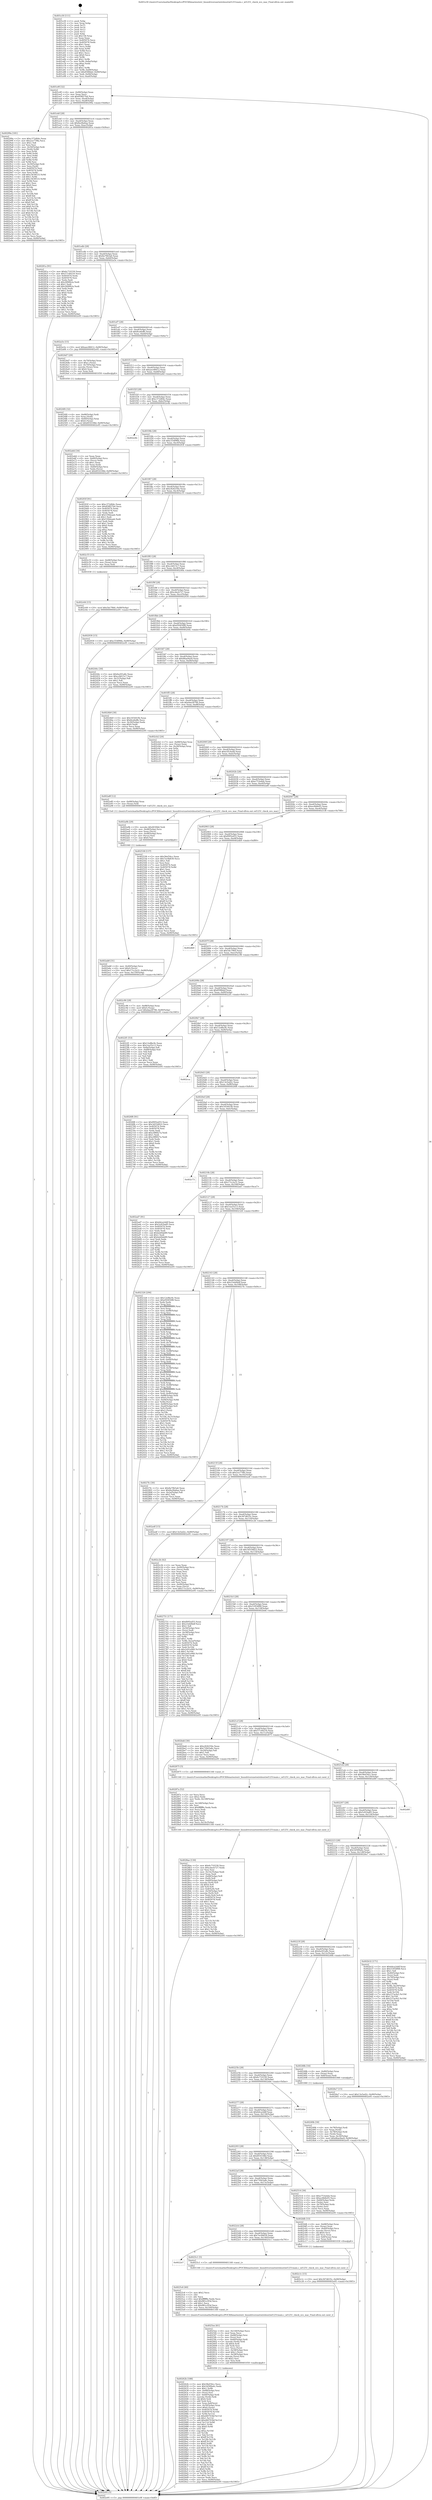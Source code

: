 digraph "0x401e30" {
  label = "0x401e30 (/mnt/c/Users/mathe/Desktop/tcc/POCII/binaries/extr_linuxdriversnetwirelesstiwl1251main.c_wl1251_check_nvs_mac_Final-ollvm.out::main(0))"
  labelloc = "t"
  node[shape=record]

  Entry [label="",width=0.3,height=0.3,shape=circle,fillcolor=black,style=filled]
  "0x401e9f" [label="{
     0x401e9f [32]\l
     | [instrs]\l
     &nbsp;&nbsp;0x401e9f \<+6\>: mov -0x90(%rbp),%eax\l
     &nbsp;&nbsp;0x401ea5 \<+2\>: mov %eax,%ecx\l
     &nbsp;&nbsp;0x401ea7 \<+6\>: sub $0x858f27b4,%ecx\l
     &nbsp;&nbsp;0x401ead \<+6\>: mov %eax,-0xa4(%rbp)\l
     &nbsp;&nbsp;0x401eb3 \<+6\>: mov %ecx,-0xa8(%rbp)\l
     &nbsp;&nbsp;0x401eb9 \<+6\>: je 000000000040299a \<main+0xb6a\>\l
  }"]
  "0x40299a" [label="{
     0x40299a [181]\l
     | [instrs]\l
     &nbsp;&nbsp;0x40299a \<+5\>: mov $0xc372d0dc,%eax\l
     &nbsp;&nbsp;0x40299f \<+5\>: mov $0x2ce779fa,%ecx\l
     &nbsp;&nbsp;0x4029a4 \<+2\>: mov $0x1,%dl\l
     &nbsp;&nbsp;0x4029a6 \<+2\>: xor %esi,%esi\l
     &nbsp;&nbsp;0x4029a8 \<+4\>: mov -0x50(%rbp),%rdi\l
     &nbsp;&nbsp;0x4029ac \<+3\>: mov (%rdi),%r8d\l
     &nbsp;&nbsp;0x4029af \<+3\>: mov %esi,%r9d\l
     &nbsp;&nbsp;0x4029b2 \<+3\>: sub %r8d,%r9d\l
     &nbsp;&nbsp;0x4029b5 \<+3\>: mov %esi,%r8d\l
     &nbsp;&nbsp;0x4029b8 \<+4\>: sub $0x1,%r8d\l
     &nbsp;&nbsp;0x4029bc \<+3\>: add %r8d,%r9d\l
     &nbsp;&nbsp;0x4029bf \<+3\>: sub %r9d,%esi\l
     &nbsp;&nbsp;0x4029c2 \<+4\>: mov -0x50(%rbp),%rdi\l
     &nbsp;&nbsp;0x4029c6 \<+2\>: mov %esi,(%rdi)\l
     &nbsp;&nbsp;0x4029c8 \<+7\>: mov 0x405074,%esi\l
     &nbsp;&nbsp;0x4029cf \<+8\>: mov 0x405078,%r8d\l
     &nbsp;&nbsp;0x4029d7 \<+3\>: mov %esi,%r9d\l
     &nbsp;&nbsp;0x4029da \<+7\>: add $0xc5638533,%r9d\l
     &nbsp;&nbsp;0x4029e1 \<+4\>: sub $0x1,%r9d\l
     &nbsp;&nbsp;0x4029e5 \<+7\>: sub $0xc5638533,%r9d\l
     &nbsp;&nbsp;0x4029ec \<+4\>: imul %r9d,%esi\l
     &nbsp;&nbsp;0x4029f0 \<+3\>: and $0x1,%esi\l
     &nbsp;&nbsp;0x4029f3 \<+3\>: cmp $0x0,%esi\l
     &nbsp;&nbsp;0x4029f6 \<+4\>: sete %r10b\l
     &nbsp;&nbsp;0x4029fa \<+4\>: cmp $0xa,%r8d\l
     &nbsp;&nbsp;0x4029fe \<+4\>: setl %r11b\l
     &nbsp;&nbsp;0x402a02 \<+3\>: mov %r10b,%bl\l
     &nbsp;&nbsp;0x402a05 \<+3\>: xor $0xff,%bl\l
     &nbsp;&nbsp;0x402a08 \<+3\>: mov %r11b,%r14b\l
     &nbsp;&nbsp;0x402a0b \<+4\>: xor $0xff,%r14b\l
     &nbsp;&nbsp;0x402a0f \<+3\>: xor $0x0,%dl\l
     &nbsp;&nbsp;0x402a12 \<+3\>: mov %bl,%r15b\l
     &nbsp;&nbsp;0x402a15 \<+4\>: and $0x0,%r15b\l
     &nbsp;&nbsp;0x402a19 \<+3\>: and %dl,%r10b\l
     &nbsp;&nbsp;0x402a1c \<+3\>: mov %r14b,%r12b\l
     &nbsp;&nbsp;0x402a1f \<+4\>: and $0x0,%r12b\l
     &nbsp;&nbsp;0x402a23 \<+3\>: and %dl,%r11b\l
     &nbsp;&nbsp;0x402a26 \<+3\>: or %r10b,%r15b\l
     &nbsp;&nbsp;0x402a29 \<+3\>: or %r11b,%r12b\l
     &nbsp;&nbsp;0x402a2c \<+3\>: xor %r12b,%r15b\l
     &nbsp;&nbsp;0x402a2f \<+3\>: or %r14b,%bl\l
     &nbsp;&nbsp;0x402a32 \<+3\>: xor $0xff,%bl\l
     &nbsp;&nbsp;0x402a35 \<+3\>: or $0x0,%dl\l
     &nbsp;&nbsp;0x402a38 \<+2\>: and %dl,%bl\l
     &nbsp;&nbsp;0x402a3a \<+3\>: or %bl,%r15b\l
     &nbsp;&nbsp;0x402a3d \<+4\>: test $0x1,%r15b\l
     &nbsp;&nbsp;0x402a41 \<+3\>: cmovne %ecx,%eax\l
     &nbsp;&nbsp;0x402a44 \<+6\>: mov %eax,-0x90(%rbp)\l
     &nbsp;&nbsp;0x402a4a \<+5\>: jmp 0000000000402e95 \<main+0x1065\>\l
  }"]
  "0x401ebf" [label="{
     0x401ebf [28]\l
     | [instrs]\l
     &nbsp;&nbsp;0x401ebf \<+5\>: jmp 0000000000401ec4 \<main+0x94\>\l
     &nbsp;&nbsp;0x401ec4 \<+6\>: mov -0xa4(%rbp),%eax\l
     &nbsp;&nbsp;0x401eca \<+5\>: sub $0x8a28a6aa,%eax\l
     &nbsp;&nbsp;0x401ecf \<+6\>: mov %eax,-0xac(%rbp)\l
     &nbsp;&nbsp;0x401ed5 \<+6\>: je 000000000040281a \<main+0x9ea\>\l
  }"]
  Exit [label="",width=0.3,height=0.3,shape=circle,fillcolor=black,style=filled,peripheries=2]
  "0x40281a" [label="{
     0x40281a [91]\l
     | [instrs]\l
     &nbsp;&nbsp;0x40281a \<+5\>: mov $0x6c710330,%eax\l
     &nbsp;&nbsp;0x40281f \<+5\>: mov $0x57149216,%ecx\l
     &nbsp;&nbsp;0x402824 \<+7\>: mov 0x405074,%edx\l
     &nbsp;&nbsp;0x40282b \<+7\>: mov 0x405078,%esi\l
     &nbsp;&nbsp;0x402832 \<+2\>: mov %edx,%edi\l
     &nbsp;&nbsp;0x402834 \<+6\>: sub $0x26f4fb2a,%edi\l
     &nbsp;&nbsp;0x40283a \<+3\>: sub $0x1,%edi\l
     &nbsp;&nbsp;0x40283d \<+6\>: add $0x26f4fb2a,%edi\l
     &nbsp;&nbsp;0x402843 \<+3\>: imul %edi,%edx\l
     &nbsp;&nbsp;0x402846 \<+3\>: and $0x1,%edx\l
     &nbsp;&nbsp;0x402849 \<+3\>: cmp $0x0,%edx\l
     &nbsp;&nbsp;0x40284c \<+4\>: sete %r8b\l
     &nbsp;&nbsp;0x402850 \<+3\>: cmp $0xa,%esi\l
     &nbsp;&nbsp;0x402853 \<+4\>: setl %r9b\l
     &nbsp;&nbsp;0x402857 \<+3\>: mov %r8b,%r10b\l
     &nbsp;&nbsp;0x40285a \<+3\>: and %r9b,%r10b\l
     &nbsp;&nbsp;0x40285d \<+3\>: xor %r9b,%r8b\l
     &nbsp;&nbsp;0x402860 \<+3\>: or %r8b,%r10b\l
     &nbsp;&nbsp;0x402863 \<+4\>: test $0x1,%r10b\l
     &nbsp;&nbsp;0x402867 \<+3\>: cmovne %ecx,%eax\l
     &nbsp;&nbsp;0x40286a \<+6\>: mov %eax,-0x90(%rbp)\l
     &nbsp;&nbsp;0x402870 \<+5\>: jmp 0000000000402e95 \<main+0x1065\>\l
  }"]
  "0x401edb" [label="{
     0x401edb [28]\l
     | [instrs]\l
     &nbsp;&nbsp;0x401edb \<+5\>: jmp 0000000000401ee0 \<main+0xb0\>\l
     &nbsp;&nbsp;0x401ee0 \<+6\>: mov -0xa4(%rbp),%eax\l
     &nbsp;&nbsp;0x401ee6 \<+5\>: sub $0x8a79b5a6,%eax\l
     &nbsp;&nbsp;0x401eeb \<+6\>: mov %eax,-0xb0(%rbp)\l
     &nbsp;&nbsp;0x401ef1 \<+6\>: je 0000000000402a5e \<main+0xc2e\>\l
  }"]
  "0x402c64" [label="{
     0x402c64 [15]\l
     | [instrs]\l
     &nbsp;&nbsp;0x402c64 \<+10\>: movl $0x5dc79b0,-0x90(%rbp)\l
     &nbsp;&nbsp;0x402c6e \<+5\>: jmp 0000000000402e95 \<main+0x1065\>\l
  }"]
  "0x402a5e" [label="{
     0x402a5e [15]\l
     | [instrs]\l
     &nbsp;&nbsp;0x402a5e \<+10\>: movl $0xaec08412,-0x90(%rbp)\l
     &nbsp;&nbsp;0x402a68 \<+5\>: jmp 0000000000402e95 \<main+0x1065\>\l
  }"]
  "0x401ef7" [label="{
     0x401ef7 [28]\l
     | [instrs]\l
     &nbsp;&nbsp;0x401ef7 \<+5\>: jmp 0000000000401efc \<main+0xcc\>\l
     &nbsp;&nbsp;0x401efc \<+6\>: mov -0xa4(%rbp),%eax\l
     &nbsp;&nbsp;0x401f02 \<+5\>: sub $0x8ce6effe,%eax\l
     &nbsp;&nbsp;0x401f07 \<+6\>: mov %eax,-0xb4(%rbp)\l
     &nbsp;&nbsp;0x401f0d \<+6\>: je 00000000004024d7 \<main+0x6a7\>\l
  }"]
  "0x402c1c" [label="{
     0x402c1c [15]\l
     | [instrs]\l
     &nbsp;&nbsp;0x402c1c \<+10\>: movl $0x367d635c,-0x90(%rbp)\l
     &nbsp;&nbsp;0x402c26 \<+5\>: jmp 0000000000402e95 \<main+0x1065\>\l
  }"]
  "0x4024d7" [label="{
     0x4024d7 [29]\l
     | [instrs]\l
     &nbsp;&nbsp;0x4024d7 \<+4\>: mov -0x70(%rbp),%rax\l
     &nbsp;&nbsp;0x4024db \<+6\>: movl $0x1,(%rax)\l
     &nbsp;&nbsp;0x4024e1 \<+4\>: mov -0x70(%rbp),%rax\l
     &nbsp;&nbsp;0x4024e5 \<+3\>: movslq (%rax),%rax\l
     &nbsp;&nbsp;0x4024e8 \<+4\>: shl $0x4,%rax\l
     &nbsp;&nbsp;0x4024ec \<+3\>: mov %rax,%rdi\l
     &nbsp;&nbsp;0x4024ef \<+5\>: call 0000000000401050 \<malloc@plt\>\l
     | [calls]\l
     &nbsp;&nbsp;0x401050 \{1\} (unknown)\l
  }"]
  "0x401f13" [label="{
     0x401f13 [28]\l
     | [instrs]\l
     &nbsp;&nbsp;0x401f13 \<+5\>: jmp 0000000000401f18 \<main+0xe8\>\l
     &nbsp;&nbsp;0x401f18 \<+6\>: mov -0xa4(%rbp),%eax\l
     &nbsp;&nbsp;0x401f1e \<+5\>: sub $0xaec08412,%eax\l
     &nbsp;&nbsp;0x401f23 \<+6\>: mov %eax,-0xb8(%rbp)\l
     &nbsp;&nbsp;0x401f29 \<+6\>: je 0000000000402a6d \<main+0xc3d\>\l
  }"]
  "0x402ab8" [label="{
     0x402ab8 [31]\l
     | [instrs]\l
     &nbsp;&nbsp;0x402ab8 \<+4\>: mov -0x40(%rbp),%rcx\l
     &nbsp;&nbsp;0x402abc \<+6\>: movl $0x0,(%rcx)\l
     &nbsp;&nbsp;0x402ac2 \<+10\>: movl $0x17cc2a31,-0x90(%rbp)\l
     &nbsp;&nbsp;0x402acc \<+6\>: mov %eax,-0x150(%rbp)\l
     &nbsp;&nbsp;0x402ad2 \<+5\>: jmp 0000000000402e95 \<main+0x1065\>\l
  }"]
  "0x402a6d" [label="{
     0x402a6d [34]\l
     | [instrs]\l
     &nbsp;&nbsp;0x402a6d \<+2\>: xor %eax,%eax\l
     &nbsp;&nbsp;0x402a6f \<+4\>: mov -0x60(%rbp),%rcx\l
     &nbsp;&nbsp;0x402a73 \<+2\>: mov (%rcx),%edx\l
     &nbsp;&nbsp;0x402a75 \<+3\>: sub $0x1,%eax\l
     &nbsp;&nbsp;0x402a78 \<+2\>: sub %eax,%edx\l
     &nbsp;&nbsp;0x402a7a \<+4\>: mov -0x60(%rbp),%rcx\l
     &nbsp;&nbsp;0x402a7e \<+2\>: mov %edx,(%rcx)\l
     &nbsp;&nbsp;0x402a80 \<+10\>: movl $0x6f16108d,-0x90(%rbp)\l
     &nbsp;&nbsp;0x402a8a \<+5\>: jmp 0000000000402e95 \<main+0x1065\>\l
  }"]
  "0x401f2f" [label="{
     0x401f2f [28]\l
     | [instrs]\l
     &nbsp;&nbsp;0x401f2f \<+5\>: jmp 0000000000401f34 \<main+0x104\>\l
     &nbsp;&nbsp;0x401f34 \<+6\>: mov -0xa4(%rbp),%eax\l
     &nbsp;&nbsp;0x401f3a \<+5\>: sub $0xc372d0dc,%eax\l
     &nbsp;&nbsp;0x401f3f \<+6\>: mov %eax,-0xbc(%rbp)\l
     &nbsp;&nbsp;0x401f45 \<+6\>: je 0000000000402e4b \<main+0x101b\>\l
  }"]
  "0x402a9b" [label="{
     0x402a9b [29]\l
     | [instrs]\l
     &nbsp;&nbsp;0x402a9b \<+10\>: movabs $0x4030b6,%rdi\l
     &nbsp;&nbsp;0x402aa5 \<+4\>: mov -0x48(%rbp),%rcx\l
     &nbsp;&nbsp;0x402aa9 \<+2\>: mov %eax,(%rcx)\l
     &nbsp;&nbsp;0x402aab \<+4\>: mov -0x48(%rbp),%rcx\l
     &nbsp;&nbsp;0x402aaf \<+2\>: mov (%rcx),%esi\l
     &nbsp;&nbsp;0x402ab1 \<+2\>: mov $0x0,%al\l
     &nbsp;&nbsp;0x402ab3 \<+5\>: call 0000000000401040 \<printf@plt\>\l
     | [calls]\l
     &nbsp;&nbsp;0x401040 \{1\} (unknown)\l
  }"]
  "0x402e4b" [label="{
     0x402e4b\l
  }", style=dashed]
  "0x401f4b" [label="{
     0x401f4b [28]\l
     | [instrs]\l
     &nbsp;&nbsp;0x401f4b \<+5\>: jmp 0000000000401f50 \<main+0x120\>\l
     &nbsp;&nbsp;0x401f50 \<+6\>: mov -0xa4(%rbp),%eax\l
     &nbsp;&nbsp;0x401f56 \<+5\>: sub $0xc554f96b,%eax\l
     &nbsp;&nbsp;0x401f5b \<+6\>: mov %eax,-0xc0(%rbp)\l
     &nbsp;&nbsp;0x401f61 \<+6\>: je 000000000040293f \<main+0xb0f\>\l
  }"]
  "0x4028ae" [label="{
     0x4028ae [130]\l
     | [instrs]\l
     &nbsp;&nbsp;0x4028ae \<+5\>: mov $0x6c710330,%ecx\l
     &nbsp;&nbsp;0x4028b3 \<+5\>: mov $0xcdacb727,%edx\l
     &nbsp;&nbsp;0x4028b8 \<+2\>: xor %esi,%esi\l
     &nbsp;&nbsp;0x4028ba \<+6\>: mov -0x14c(%rbp),%edi\l
     &nbsp;&nbsp;0x4028c0 \<+3\>: imul %eax,%edi\l
     &nbsp;&nbsp;0x4028c3 \<+4\>: mov -0x68(%rbp),%r8\l
     &nbsp;&nbsp;0x4028c7 \<+3\>: mov (%r8),%r8\l
     &nbsp;&nbsp;0x4028ca \<+4\>: mov -0x60(%rbp),%r9\l
     &nbsp;&nbsp;0x4028ce \<+3\>: movslq (%r9),%r9\l
     &nbsp;&nbsp;0x4028d1 \<+4\>: shl $0x4,%r9\l
     &nbsp;&nbsp;0x4028d5 \<+3\>: add %r9,%r8\l
     &nbsp;&nbsp;0x4028d8 \<+4\>: mov 0x8(%r8),%r8\l
     &nbsp;&nbsp;0x4028dc \<+4\>: mov -0x50(%rbp),%r9\l
     &nbsp;&nbsp;0x4028e0 \<+3\>: movslq (%r9),%r9\l
     &nbsp;&nbsp;0x4028e3 \<+4\>: mov %edi,(%r8,%r9,4)\l
     &nbsp;&nbsp;0x4028e7 \<+7\>: mov 0x405074,%eax\l
     &nbsp;&nbsp;0x4028ee \<+7\>: mov 0x405078,%edi\l
     &nbsp;&nbsp;0x4028f5 \<+3\>: sub $0x1,%esi\l
     &nbsp;&nbsp;0x4028f8 \<+3\>: mov %eax,%r10d\l
     &nbsp;&nbsp;0x4028fb \<+3\>: add %esi,%r10d\l
     &nbsp;&nbsp;0x4028fe \<+4\>: imul %r10d,%eax\l
     &nbsp;&nbsp;0x402902 \<+3\>: and $0x1,%eax\l
     &nbsp;&nbsp;0x402905 \<+3\>: cmp $0x0,%eax\l
     &nbsp;&nbsp;0x402908 \<+4\>: sete %r11b\l
     &nbsp;&nbsp;0x40290c \<+3\>: cmp $0xa,%edi\l
     &nbsp;&nbsp;0x40290f \<+3\>: setl %bl\l
     &nbsp;&nbsp;0x402912 \<+3\>: mov %r11b,%r14b\l
     &nbsp;&nbsp;0x402915 \<+3\>: and %bl,%r14b\l
     &nbsp;&nbsp;0x402918 \<+3\>: xor %bl,%r11b\l
     &nbsp;&nbsp;0x40291b \<+3\>: or %r11b,%r14b\l
     &nbsp;&nbsp;0x40291e \<+4\>: test $0x1,%r14b\l
     &nbsp;&nbsp;0x402922 \<+3\>: cmovne %edx,%ecx\l
     &nbsp;&nbsp;0x402925 \<+6\>: mov %ecx,-0x90(%rbp)\l
     &nbsp;&nbsp;0x40292b \<+5\>: jmp 0000000000402e95 \<main+0x1065\>\l
  }"]
  "0x40293f" [label="{
     0x40293f [91]\l
     | [instrs]\l
     &nbsp;&nbsp;0x40293f \<+5\>: mov $0xc372d0dc,%eax\l
     &nbsp;&nbsp;0x402944 \<+5\>: mov $0x858f27b4,%ecx\l
     &nbsp;&nbsp;0x402949 \<+7\>: mov 0x405074,%edx\l
     &nbsp;&nbsp;0x402950 \<+7\>: mov 0x405078,%esi\l
     &nbsp;&nbsp;0x402957 \<+2\>: mov %edx,%edi\l
     &nbsp;&nbsp;0x402959 \<+6\>: add $0x539deaab,%edi\l
     &nbsp;&nbsp;0x40295f \<+3\>: sub $0x1,%edi\l
     &nbsp;&nbsp;0x402962 \<+6\>: sub $0x539deaab,%edi\l
     &nbsp;&nbsp;0x402968 \<+3\>: imul %edi,%edx\l
     &nbsp;&nbsp;0x40296b \<+3\>: and $0x1,%edx\l
     &nbsp;&nbsp;0x40296e \<+3\>: cmp $0x0,%edx\l
     &nbsp;&nbsp;0x402971 \<+4\>: sete %r8b\l
     &nbsp;&nbsp;0x402975 \<+3\>: cmp $0xa,%esi\l
     &nbsp;&nbsp;0x402978 \<+4\>: setl %r9b\l
     &nbsp;&nbsp;0x40297c \<+3\>: mov %r8b,%r10b\l
     &nbsp;&nbsp;0x40297f \<+3\>: and %r9b,%r10b\l
     &nbsp;&nbsp;0x402982 \<+3\>: xor %r9b,%r8b\l
     &nbsp;&nbsp;0x402985 \<+3\>: or %r8b,%r10b\l
     &nbsp;&nbsp;0x402988 \<+4\>: test $0x1,%r10b\l
     &nbsp;&nbsp;0x40298c \<+3\>: cmovne %ecx,%eax\l
     &nbsp;&nbsp;0x40298f \<+6\>: mov %eax,-0x90(%rbp)\l
     &nbsp;&nbsp;0x402995 \<+5\>: jmp 0000000000402e95 \<main+0x1065\>\l
  }"]
  "0x401f67" [label="{
     0x401f67 [28]\l
     | [instrs]\l
     &nbsp;&nbsp;0x401f67 \<+5\>: jmp 0000000000401f6c \<main+0x13c\>\l
     &nbsp;&nbsp;0x401f6c \<+6\>: mov -0xa4(%rbp),%eax\l
     &nbsp;&nbsp;0x401f72 \<+5\>: sub $0xc826250e,%eax\l
     &nbsp;&nbsp;0x401f77 \<+6\>: mov %eax,-0xc4(%rbp)\l
     &nbsp;&nbsp;0x401f7d \<+6\>: je 0000000000402c55 \<main+0xe25\>\l
  }"]
  "0x40287a" [label="{
     0x40287a [52]\l
     | [instrs]\l
     &nbsp;&nbsp;0x40287a \<+2\>: xor %ecx,%ecx\l
     &nbsp;&nbsp;0x40287c \<+5\>: mov $0x2,%edx\l
     &nbsp;&nbsp;0x402881 \<+6\>: mov %edx,-0x148(%rbp)\l
     &nbsp;&nbsp;0x402887 \<+1\>: cltd\l
     &nbsp;&nbsp;0x402888 \<+6\>: mov -0x148(%rbp),%esi\l
     &nbsp;&nbsp;0x40288e \<+2\>: idiv %esi\l
     &nbsp;&nbsp;0x402890 \<+6\>: imul $0xfffffffe,%edx,%edx\l
     &nbsp;&nbsp;0x402896 \<+2\>: mov %ecx,%edi\l
     &nbsp;&nbsp;0x402898 \<+2\>: sub %edx,%edi\l
     &nbsp;&nbsp;0x40289a \<+2\>: mov %ecx,%edx\l
     &nbsp;&nbsp;0x40289c \<+3\>: sub $0x1,%edx\l
     &nbsp;&nbsp;0x40289f \<+2\>: add %edx,%edi\l
     &nbsp;&nbsp;0x4028a1 \<+2\>: sub %edi,%ecx\l
     &nbsp;&nbsp;0x4028a3 \<+6\>: mov %ecx,-0x14c(%rbp)\l
     &nbsp;&nbsp;0x4028a9 \<+5\>: call 0000000000401160 \<next_i\>\l
     | [calls]\l
     &nbsp;&nbsp;0x401160 \{1\} (/mnt/c/Users/mathe/Desktop/tcc/POCII/binaries/extr_linuxdriversnetwirelesstiwl1251main.c_wl1251_check_nvs_mac_Final-ollvm.out::next_i)\l
  }"]
  "0x402c55" [label="{
     0x402c55 [15]\l
     | [instrs]\l
     &nbsp;&nbsp;0x402c55 \<+4\>: mov -0x68(%rbp),%rax\l
     &nbsp;&nbsp;0x402c59 \<+3\>: mov (%rax),%rax\l
     &nbsp;&nbsp;0x402c5c \<+3\>: mov %rax,%rdi\l
     &nbsp;&nbsp;0x402c5f \<+5\>: call 0000000000401030 \<free@plt\>\l
     | [calls]\l
     &nbsp;&nbsp;0x401030 \{1\} (unknown)\l
  }"]
  "0x401f83" [label="{
     0x401f83 [28]\l
     | [instrs]\l
     &nbsp;&nbsp;0x401f83 \<+5\>: jmp 0000000000401f88 \<main+0x158\>\l
     &nbsp;&nbsp;0x401f88 \<+6\>: mov -0xa4(%rbp),%eax\l
     &nbsp;&nbsp;0x401f8e \<+5\>: sub $0xccb615c7,%eax\l
     &nbsp;&nbsp;0x401f93 \<+6\>: mov %eax,-0xc8(%rbp)\l
     &nbsp;&nbsp;0x401f99 \<+6\>: je 000000000040246a \<main+0x63a\>\l
  }"]
  "0x40262b" [label="{
     0x40262b [188]\l
     | [instrs]\l
     &nbsp;&nbsp;0x40262b \<+5\>: mov $0x58ef34cc,%ecx\l
     &nbsp;&nbsp;0x402630 \<+5\>: mov $0x5d589a4c,%edx\l
     &nbsp;&nbsp;0x402635 \<+3\>: mov $0x1,%r8b\l
     &nbsp;&nbsp;0x402638 \<+4\>: mov -0x68(%rbp),%rsi\l
     &nbsp;&nbsp;0x40263c \<+3\>: mov (%rsi),%rsi\l
     &nbsp;&nbsp;0x40263f \<+4\>: mov -0x60(%rbp),%rdi\l
     &nbsp;&nbsp;0x402643 \<+3\>: movslq (%rdi),%rdi\l
     &nbsp;&nbsp;0x402646 \<+4\>: shl $0x4,%rdi\l
     &nbsp;&nbsp;0x40264a \<+3\>: add %rdi,%rsi\l
     &nbsp;&nbsp;0x40264d \<+4\>: mov %rax,0x8(%rsi)\l
     &nbsp;&nbsp;0x402651 \<+4\>: mov -0x50(%rbp),%rax\l
     &nbsp;&nbsp;0x402655 \<+6\>: movl $0x0,(%rax)\l
     &nbsp;&nbsp;0x40265b \<+8\>: mov 0x405074,%r9d\l
     &nbsp;&nbsp;0x402663 \<+8\>: mov 0x405078,%r10d\l
     &nbsp;&nbsp;0x40266b \<+3\>: mov %r9d,%r11d\l
     &nbsp;&nbsp;0x40266e \<+7\>: sub $0xd40703bf,%r11d\l
     &nbsp;&nbsp;0x402675 \<+4\>: sub $0x1,%r11d\l
     &nbsp;&nbsp;0x402679 \<+7\>: add $0xd40703bf,%r11d\l
     &nbsp;&nbsp;0x402680 \<+4\>: imul %r11d,%r9d\l
     &nbsp;&nbsp;0x402684 \<+4\>: and $0x1,%r9d\l
     &nbsp;&nbsp;0x402688 \<+4\>: cmp $0x0,%r9d\l
     &nbsp;&nbsp;0x40268c \<+3\>: sete %bl\l
     &nbsp;&nbsp;0x40268f \<+4\>: cmp $0xa,%r10d\l
     &nbsp;&nbsp;0x402693 \<+4\>: setl %r14b\l
     &nbsp;&nbsp;0x402697 \<+3\>: mov %bl,%r15b\l
     &nbsp;&nbsp;0x40269a \<+4\>: xor $0xff,%r15b\l
     &nbsp;&nbsp;0x40269e \<+3\>: mov %r14b,%r12b\l
     &nbsp;&nbsp;0x4026a1 \<+4\>: xor $0xff,%r12b\l
     &nbsp;&nbsp;0x4026a5 \<+4\>: xor $0x0,%r8b\l
     &nbsp;&nbsp;0x4026a9 \<+3\>: mov %r15b,%r13b\l
     &nbsp;&nbsp;0x4026ac \<+4\>: and $0x0,%r13b\l
     &nbsp;&nbsp;0x4026b0 \<+3\>: and %r8b,%bl\l
     &nbsp;&nbsp;0x4026b3 \<+3\>: mov %r12b,%al\l
     &nbsp;&nbsp;0x4026b6 \<+2\>: and $0x0,%al\l
     &nbsp;&nbsp;0x4026b8 \<+3\>: and %r8b,%r14b\l
     &nbsp;&nbsp;0x4026bb \<+3\>: or %bl,%r13b\l
     &nbsp;&nbsp;0x4026be \<+3\>: or %r14b,%al\l
     &nbsp;&nbsp;0x4026c1 \<+3\>: xor %al,%r13b\l
     &nbsp;&nbsp;0x4026c4 \<+3\>: or %r12b,%r15b\l
     &nbsp;&nbsp;0x4026c7 \<+4\>: xor $0xff,%r15b\l
     &nbsp;&nbsp;0x4026cb \<+4\>: or $0x0,%r8b\l
     &nbsp;&nbsp;0x4026cf \<+3\>: and %r8b,%r15b\l
     &nbsp;&nbsp;0x4026d2 \<+3\>: or %r15b,%r13b\l
     &nbsp;&nbsp;0x4026d5 \<+4\>: test $0x1,%r13b\l
     &nbsp;&nbsp;0x4026d9 \<+3\>: cmovne %edx,%ecx\l
     &nbsp;&nbsp;0x4026dc \<+6\>: mov %ecx,-0x90(%rbp)\l
     &nbsp;&nbsp;0x4026e2 \<+5\>: jmp 0000000000402e95 \<main+0x1065\>\l
  }"]
  "0x40246a" [label="{
     0x40246a\l
  }", style=dashed]
  "0x401f9f" [label="{
     0x401f9f [28]\l
     | [instrs]\l
     &nbsp;&nbsp;0x401f9f \<+5\>: jmp 0000000000401fa4 \<main+0x174\>\l
     &nbsp;&nbsp;0x401fa4 \<+6\>: mov -0xa4(%rbp),%eax\l
     &nbsp;&nbsp;0x401faa \<+5\>: sub $0xcdacb727,%eax\l
     &nbsp;&nbsp;0x401faf \<+6\>: mov %eax,-0xcc(%rbp)\l
     &nbsp;&nbsp;0x401fb5 \<+6\>: je 0000000000402930 \<main+0xb00\>\l
  }"]
  "0x4025ee" [label="{
     0x4025ee [61]\l
     | [instrs]\l
     &nbsp;&nbsp;0x4025ee \<+6\>: mov -0x144(%rbp),%ecx\l
     &nbsp;&nbsp;0x4025f4 \<+3\>: imul %eax,%ecx\l
     &nbsp;&nbsp;0x4025f7 \<+4\>: mov -0x68(%rbp),%rsi\l
     &nbsp;&nbsp;0x4025fb \<+3\>: mov (%rsi),%rsi\l
     &nbsp;&nbsp;0x4025fe \<+4\>: mov -0x60(%rbp),%rdi\l
     &nbsp;&nbsp;0x402602 \<+3\>: movslq (%rdi),%rdi\l
     &nbsp;&nbsp;0x402605 \<+4\>: shl $0x4,%rdi\l
     &nbsp;&nbsp;0x402609 \<+3\>: add %rdi,%rsi\l
     &nbsp;&nbsp;0x40260c \<+2\>: mov %ecx,(%rsi)\l
     &nbsp;&nbsp;0x40260e \<+4\>: mov -0x58(%rbp),%rsi\l
     &nbsp;&nbsp;0x402612 \<+6\>: movl $0x1,(%rsi)\l
     &nbsp;&nbsp;0x402618 \<+4\>: mov -0x58(%rbp),%rsi\l
     &nbsp;&nbsp;0x40261c \<+3\>: movslq (%rsi),%rsi\l
     &nbsp;&nbsp;0x40261f \<+4\>: shl $0x2,%rsi\l
     &nbsp;&nbsp;0x402623 \<+3\>: mov %rsi,%rdi\l
     &nbsp;&nbsp;0x402626 \<+5\>: call 0000000000401050 \<malloc@plt\>\l
     | [calls]\l
     &nbsp;&nbsp;0x401050 \{1\} (unknown)\l
  }"]
  "0x402930" [label="{
     0x402930 [15]\l
     | [instrs]\l
     &nbsp;&nbsp;0x402930 \<+10\>: movl $0xc554f96b,-0x90(%rbp)\l
     &nbsp;&nbsp;0x40293a \<+5\>: jmp 0000000000402e95 \<main+0x1065\>\l
  }"]
  "0x401fbb" [label="{
     0x401fbb [28]\l
     | [instrs]\l
     &nbsp;&nbsp;0x401fbb \<+5\>: jmp 0000000000401fc0 \<main+0x190\>\l
     &nbsp;&nbsp;0x401fc0 \<+6\>: mov -0xa4(%rbp),%eax\l
     &nbsp;&nbsp;0x401fc6 \<+5\>: sub $0xd50450f8,%eax\l
     &nbsp;&nbsp;0x401fcb \<+6\>: mov %eax,-0xd0(%rbp)\l
     &nbsp;&nbsp;0x401fd1 \<+6\>: je 000000000040244c \<main+0x61c\>\l
  }"]
  "0x4025c6" [label="{
     0x4025c6 [40]\l
     | [instrs]\l
     &nbsp;&nbsp;0x4025c6 \<+5\>: mov $0x2,%ecx\l
     &nbsp;&nbsp;0x4025cb \<+1\>: cltd\l
     &nbsp;&nbsp;0x4025cc \<+2\>: idiv %ecx\l
     &nbsp;&nbsp;0x4025ce \<+6\>: imul $0xfffffffe,%edx,%ecx\l
     &nbsp;&nbsp;0x4025d4 \<+6\>: add $0x981e3f3d,%ecx\l
     &nbsp;&nbsp;0x4025da \<+3\>: add $0x1,%ecx\l
     &nbsp;&nbsp;0x4025dd \<+6\>: sub $0x981e3f3d,%ecx\l
     &nbsp;&nbsp;0x4025e3 \<+6\>: mov %ecx,-0x144(%rbp)\l
     &nbsp;&nbsp;0x4025e9 \<+5\>: call 0000000000401160 \<next_i\>\l
     | [calls]\l
     &nbsp;&nbsp;0x401160 \{1\} (/mnt/c/Users/mathe/Desktop/tcc/POCII/binaries/extr_linuxdriversnetwirelesstiwl1251main.c_wl1251_check_nvs_mac_Final-ollvm.out::next_i)\l
  }"]
  "0x40244c" [label="{
     0x40244c [30]\l
     | [instrs]\l
     &nbsp;&nbsp;0x40244c \<+5\>: mov $0x6a201a8c,%eax\l
     &nbsp;&nbsp;0x402451 \<+5\>: mov $0xccb615c7,%ecx\l
     &nbsp;&nbsp;0x402456 \<+3\>: mov -0x31(%rbp),%dl\l
     &nbsp;&nbsp;0x402459 \<+3\>: test $0x1,%dl\l
     &nbsp;&nbsp;0x40245c \<+3\>: cmovne %ecx,%eax\l
     &nbsp;&nbsp;0x40245f \<+6\>: mov %eax,-0x90(%rbp)\l
     &nbsp;&nbsp;0x402465 \<+5\>: jmp 0000000000402e95 \<main+0x1065\>\l
  }"]
  "0x401fd7" [label="{
     0x401fd7 [28]\l
     | [instrs]\l
     &nbsp;&nbsp;0x401fd7 \<+5\>: jmp 0000000000401fdc \<main+0x1ac\>\l
     &nbsp;&nbsp;0x401fdc \<+6\>: mov -0xa4(%rbp),%eax\l
     &nbsp;&nbsp;0x401fe2 \<+5\>: sub $0xd6ae9ae9,%eax\l
     &nbsp;&nbsp;0x401fe7 \<+6\>: mov %eax,-0xd4(%rbp)\l
     &nbsp;&nbsp;0x401fed \<+6\>: je 00000000004024b9 \<main+0x689\>\l
  }"]
  "0x4022e7" [label="{
     0x4022e7\l
  }", style=dashed]
  "0x4024b9" [label="{
     0x4024b9 [30]\l
     | [instrs]\l
     &nbsp;&nbsp;0x4024b9 \<+5\>: mov $0x165441fb,%eax\l
     &nbsp;&nbsp;0x4024be \<+5\>: mov $0x8ce6effe,%ecx\l
     &nbsp;&nbsp;0x4024c3 \<+3\>: mov -0x30(%rbp),%edx\l
     &nbsp;&nbsp;0x4024c6 \<+3\>: cmp $0x0,%edx\l
     &nbsp;&nbsp;0x4024c9 \<+3\>: cmove %ecx,%eax\l
     &nbsp;&nbsp;0x4024cc \<+6\>: mov %eax,-0x90(%rbp)\l
     &nbsp;&nbsp;0x4024d2 \<+5\>: jmp 0000000000402e95 \<main+0x1065\>\l
  }"]
  "0x401ff3" [label="{
     0x401ff3 [28]\l
     | [instrs]\l
     &nbsp;&nbsp;0x401ff3 \<+5\>: jmp 0000000000401ff8 \<main+0x1c8\>\l
     &nbsp;&nbsp;0x401ff8 \<+6\>: mov -0xa4(%rbp),%eax\l
     &nbsp;&nbsp;0x401ffe \<+5\>: sub $0xdaa28706,%eax\l
     &nbsp;&nbsp;0x402003 \<+6\>: mov %eax,-0xd8(%rbp)\l
     &nbsp;&nbsp;0x402009 \<+6\>: je 0000000000402cb2 \<main+0xe82\>\l
  }"]
  "0x4025c1" [label="{
     0x4025c1 [5]\l
     | [instrs]\l
     &nbsp;&nbsp;0x4025c1 \<+5\>: call 0000000000401160 \<next_i\>\l
     | [calls]\l
     &nbsp;&nbsp;0x401160 \{1\} (/mnt/c/Users/mathe/Desktop/tcc/POCII/binaries/extr_linuxdriversnetwirelesstiwl1251main.c_wl1251_check_nvs_mac_Final-ollvm.out::next_i)\l
  }"]
  "0x402cb2" [label="{
     0x402cb2 [24]\l
     | [instrs]\l
     &nbsp;&nbsp;0x402cb2 \<+7\>: mov -0x88(%rbp),%rax\l
     &nbsp;&nbsp;0x402cb9 \<+2\>: mov (%rax),%eax\l
     &nbsp;&nbsp;0x402cbb \<+4\>: lea -0x28(%rbp),%rsp\l
     &nbsp;&nbsp;0x402cbf \<+1\>: pop %rbx\l
     &nbsp;&nbsp;0x402cc0 \<+2\>: pop %r12\l
     &nbsp;&nbsp;0x402cc2 \<+2\>: pop %r13\l
     &nbsp;&nbsp;0x402cc4 \<+2\>: pop %r14\l
     &nbsp;&nbsp;0x402cc6 \<+2\>: pop %r15\l
     &nbsp;&nbsp;0x402cc8 \<+1\>: pop %rbp\l
     &nbsp;&nbsp;0x402cc9 \<+1\>: ret\l
  }"]
  "0x40200f" [label="{
     0x40200f [28]\l
     | [instrs]\l
     &nbsp;&nbsp;0x40200f \<+5\>: jmp 0000000000402014 \<main+0x1e4\>\l
     &nbsp;&nbsp;0x402014 \<+6\>: mov -0xa4(%rbp),%eax\l
     &nbsp;&nbsp;0x40201a \<+5\>: sub $0xe5f14edd,%eax\l
     &nbsp;&nbsp;0x40201f \<+6\>: mov %eax,-0xdc(%rbp)\l
     &nbsp;&nbsp;0x402025 \<+6\>: je 0000000000402c82 \<main+0xe52\>\l
  }"]
  "0x4022cb" [label="{
     0x4022cb [28]\l
     | [instrs]\l
     &nbsp;&nbsp;0x4022cb \<+5\>: jmp 00000000004022d0 \<main+0x4a0\>\l
     &nbsp;&nbsp;0x4022d0 \<+6\>: mov -0xa4(%rbp),%eax\l
     &nbsp;&nbsp;0x4022d6 \<+5\>: sub $0x7ec0b839,%eax\l
     &nbsp;&nbsp;0x4022db \<+6\>: mov %eax,-0x140(%rbp)\l
     &nbsp;&nbsp;0x4022e1 \<+6\>: je 00000000004025c1 \<main+0x791\>\l
  }"]
  "0x402c82" [label="{
     0x402c82\l
  }", style=dashed]
  "0x40202b" [label="{
     0x40202b [28]\l
     | [instrs]\l
     &nbsp;&nbsp;0x40202b \<+5\>: jmp 0000000000402030 \<main+0x200\>\l
     &nbsp;&nbsp;0x402030 \<+6\>: mov -0xa4(%rbp),%eax\l
     &nbsp;&nbsp;0x402036 \<+5\>: sub $0xe753edeb,%eax\l
     &nbsp;&nbsp;0x40203b \<+6\>: mov %eax,-0xe0(%rbp)\l
     &nbsp;&nbsp;0x402041 \<+6\>: je 0000000000402a8f \<main+0xc5f\>\l
  }"]
  "0x402bfb" [label="{
     0x402bfb [33]\l
     | [instrs]\l
     &nbsp;&nbsp;0x402bfb \<+4\>: mov -0x68(%rbp),%rax\l
     &nbsp;&nbsp;0x402bff \<+3\>: mov (%rax),%rax\l
     &nbsp;&nbsp;0x402c02 \<+4\>: mov -0x40(%rbp),%rcx\l
     &nbsp;&nbsp;0x402c06 \<+3\>: movslq (%rcx),%rcx\l
     &nbsp;&nbsp;0x402c09 \<+4\>: shl $0x4,%rcx\l
     &nbsp;&nbsp;0x402c0d \<+3\>: add %rcx,%rax\l
     &nbsp;&nbsp;0x402c10 \<+4\>: mov 0x8(%rax),%rax\l
     &nbsp;&nbsp;0x402c14 \<+3\>: mov %rax,%rdi\l
     &nbsp;&nbsp;0x402c17 \<+5\>: call 0000000000401030 \<free@plt\>\l
     | [calls]\l
     &nbsp;&nbsp;0x401030 \{1\} (unknown)\l
  }"]
  "0x402a8f" [label="{
     0x402a8f [12]\l
     | [instrs]\l
     &nbsp;&nbsp;0x402a8f \<+4\>: mov -0x68(%rbp),%rax\l
     &nbsp;&nbsp;0x402a93 \<+3\>: mov (%rax),%rdi\l
     &nbsp;&nbsp;0x402a96 \<+5\>: call 00000000004015e0 \<wl1251_check_nvs_mac\>\l
     | [calls]\l
     &nbsp;&nbsp;0x4015e0 \{1\} (/mnt/c/Users/mathe/Desktop/tcc/POCII/binaries/extr_linuxdriversnetwirelesstiwl1251main.c_wl1251_check_nvs_mac_Final-ollvm.out::wl1251_check_nvs_mac)\l
  }"]
  "0x402047" [label="{
     0x402047 [28]\l
     | [instrs]\l
     &nbsp;&nbsp;0x402047 \<+5\>: jmp 000000000040204c \<main+0x21c\>\l
     &nbsp;&nbsp;0x40204c \<+6\>: mov -0xa4(%rbp),%eax\l
     &nbsp;&nbsp;0x402052 \<+5\>: sub $0xec6b8e05,%eax\l
     &nbsp;&nbsp;0x402057 \<+6\>: mov %eax,-0xe4(%rbp)\l
     &nbsp;&nbsp;0x40205d \<+6\>: je 0000000000402538 \<main+0x708\>\l
  }"]
  "0x4022af" [label="{
     0x4022af [28]\l
     | [instrs]\l
     &nbsp;&nbsp;0x4022af \<+5\>: jmp 00000000004022b4 \<main+0x484\>\l
     &nbsp;&nbsp;0x4022b4 \<+6\>: mov -0xa4(%rbp),%eax\l
     &nbsp;&nbsp;0x4022ba \<+5\>: sub $0x73043a8c,%eax\l
     &nbsp;&nbsp;0x4022bf \<+6\>: mov %eax,-0x13c(%rbp)\l
     &nbsp;&nbsp;0x4022c5 \<+6\>: je 0000000000402bfb \<main+0xdcb\>\l
  }"]
  "0x402538" [label="{
     0x402538 [137]\l
     | [instrs]\l
     &nbsp;&nbsp;0x402538 \<+5\>: mov $0x58ef34cc,%eax\l
     &nbsp;&nbsp;0x40253d \<+5\>: mov $0x7ec0b839,%ecx\l
     &nbsp;&nbsp;0x402542 \<+2\>: mov $0x1,%dl\l
     &nbsp;&nbsp;0x402544 \<+2\>: xor %esi,%esi\l
     &nbsp;&nbsp;0x402546 \<+7\>: mov 0x405074,%edi\l
     &nbsp;&nbsp;0x40254d \<+8\>: mov 0x405078,%r8d\l
     &nbsp;&nbsp;0x402555 \<+3\>: sub $0x1,%esi\l
     &nbsp;&nbsp;0x402558 \<+3\>: mov %edi,%r9d\l
     &nbsp;&nbsp;0x40255b \<+3\>: add %esi,%r9d\l
     &nbsp;&nbsp;0x40255e \<+4\>: imul %r9d,%edi\l
     &nbsp;&nbsp;0x402562 \<+3\>: and $0x1,%edi\l
     &nbsp;&nbsp;0x402565 \<+3\>: cmp $0x0,%edi\l
     &nbsp;&nbsp;0x402568 \<+4\>: sete %r10b\l
     &nbsp;&nbsp;0x40256c \<+4\>: cmp $0xa,%r8d\l
     &nbsp;&nbsp;0x402570 \<+4\>: setl %r11b\l
     &nbsp;&nbsp;0x402574 \<+3\>: mov %r10b,%bl\l
     &nbsp;&nbsp;0x402577 \<+3\>: xor $0xff,%bl\l
     &nbsp;&nbsp;0x40257a \<+3\>: mov %r11b,%r14b\l
     &nbsp;&nbsp;0x40257d \<+4\>: xor $0xff,%r14b\l
     &nbsp;&nbsp;0x402581 \<+3\>: xor $0x1,%dl\l
     &nbsp;&nbsp;0x402584 \<+3\>: mov %bl,%r15b\l
     &nbsp;&nbsp;0x402587 \<+4\>: and $0xff,%r15b\l
     &nbsp;&nbsp;0x40258b \<+3\>: and %dl,%r10b\l
     &nbsp;&nbsp;0x40258e \<+3\>: mov %r14b,%r12b\l
     &nbsp;&nbsp;0x402591 \<+4\>: and $0xff,%r12b\l
     &nbsp;&nbsp;0x402595 \<+3\>: and %dl,%r11b\l
     &nbsp;&nbsp;0x402598 \<+3\>: or %r10b,%r15b\l
     &nbsp;&nbsp;0x40259b \<+3\>: or %r11b,%r12b\l
     &nbsp;&nbsp;0x40259e \<+3\>: xor %r12b,%r15b\l
     &nbsp;&nbsp;0x4025a1 \<+3\>: or %r14b,%bl\l
     &nbsp;&nbsp;0x4025a4 \<+3\>: xor $0xff,%bl\l
     &nbsp;&nbsp;0x4025a7 \<+3\>: or $0x1,%dl\l
     &nbsp;&nbsp;0x4025aa \<+2\>: and %dl,%bl\l
     &nbsp;&nbsp;0x4025ac \<+3\>: or %bl,%r15b\l
     &nbsp;&nbsp;0x4025af \<+4\>: test $0x1,%r15b\l
     &nbsp;&nbsp;0x4025b3 \<+3\>: cmovne %ecx,%eax\l
     &nbsp;&nbsp;0x4025b6 \<+6\>: mov %eax,-0x90(%rbp)\l
     &nbsp;&nbsp;0x4025bc \<+5\>: jmp 0000000000402e95 \<main+0x1065\>\l
  }"]
  "0x402063" [label="{
     0x402063 [28]\l
     | [instrs]\l
     &nbsp;&nbsp;0x402063 \<+5\>: jmp 0000000000402068 \<main+0x238\>\l
     &nbsp;&nbsp;0x402068 \<+6\>: mov -0xa4(%rbp),%eax\l
     &nbsp;&nbsp;0x40206e \<+5\>: sub $0xf095ed55,%eax\l
     &nbsp;&nbsp;0x402073 \<+6\>: mov %eax,-0xe8(%rbp)\l
     &nbsp;&nbsp;0x402079 \<+6\>: je 0000000000402db9 \<main+0xf89\>\l
  }"]
  "0x402514" [label="{
     0x402514 [36]\l
     | [instrs]\l
     &nbsp;&nbsp;0x402514 \<+5\>: mov $0xe753edeb,%eax\l
     &nbsp;&nbsp;0x402519 \<+5\>: mov $0xec6b8e05,%ecx\l
     &nbsp;&nbsp;0x40251e \<+4\>: mov -0x60(%rbp),%rdx\l
     &nbsp;&nbsp;0x402522 \<+2\>: mov (%rdx),%esi\l
     &nbsp;&nbsp;0x402524 \<+4\>: mov -0x70(%rbp),%rdx\l
     &nbsp;&nbsp;0x402528 \<+2\>: cmp (%rdx),%esi\l
     &nbsp;&nbsp;0x40252a \<+3\>: cmovl %ecx,%eax\l
     &nbsp;&nbsp;0x40252d \<+6\>: mov %eax,-0x90(%rbp)\l
     &nbsp;&nbsp;0x402533 \<+5\>: jmp 0000000000402e95 \<main+0x1065\>\l
  }"]
  "0x402db9" [label="{
     0x402db9\l
  }", style=dashed]
  "0x40207f" [label="{
     0x40207f [28]\l
     | [instrs]\l
     &nbsp;&nbsp;0x40207f \<+5\>: jmp 0000000000402084 \<main+0x254\>\l
     &nbsp;&nbsp;0x402084 \<+6\>: mov -0xa4(%rbp),%eax\l
     &nbsp;&nbsp;0x40208a \<+5\>: sub $0x5dc79b0,%eax\l
     &nbsp;&nbsp;0x40208f \<+6\>: mov %eax,-0xec(%rbp)\l
     &nbsp;&nbsp;0x402095 \<+6\>: je 0000000000402c96 \<main+0xe66\>\l
  }"]
  "0x402293" [label="{
     0x402293 [28]\l
     | [instrs]\l
     &nbsp;&nbsp;0x402293 \<+5\>: jmp 0000000000402298 \<main+0x468\>\l
     &nbsp;&nbsp;0x402298 \<+6\>: mov -0xa4(%rbp),%eax\l
     &nbsp;&nbsp;0x40229e \<+5\>: sub $0x6f16108d,%eax\l
     &nbsp;&nbsp;0x4022a3 \<+6\>: mov %eax,-0x138(%rbp)\l
     &nbsp;&nbsp;0x4022a9 \<+6\>: je 0000000000402514 \<main+0x6e4\>\l
  }"]
  "0x402c96" [label="{
     0x402c96 [28]\l
     | [instrs]\l
     &nbsp;&nbsp;0x402c96 \<+7\>: mov -0x88(%rbp),%rax\l
     &nbsp;&nbsp;0x402c9d \<+6\>: movl $0x0,(%rax)\l
     &nbsp;&nbsp;0x402ca3 \<+10\>: movl $0xdaa28706,-0x90(%rbp)\l
     &nbsp;&nbsp;0x402cad \<+5\>: jmp 0000000000402e95 \<main+0x1065\>\l
  }"]
  "0x40209b" [label="{
     0x40209b [28]\l
     | [instrs]\l
     &nbsp;&nbsp;0x40209b \<+5\>: jmp 00000000004020a0 \<main+0x270\>\l
     &nbsp;&nbsp;0x4020a0 \<+6\>: mov -0xa4(%rbp),%eax\l
     &nbsp;&nbsp;0x4020a6 \<+5\>: sub $0x8588def,%eax\l
     &nbsp;&nbsp;0x4020ab \<+6\>: mov %eax,-0xf0(%rbp)\l
     &nbsp;&nbsp;0x4020b1 \<+6\>: je 00000000004022f1 \<main+0x4c1\>\l
  }"]
  "0x402e75" [label="{
     0x402e75\l
  }", style=dashed]
  "0x4022f1" [label="{
     0x4022f1 [53]\l
     | [instrs]\l
     &nbsp;&nbsp;0x4022f1 \<+5\>: mov $0x12e8bc9c,%eax\l
     &nbsp;&nbsp;0x4022f6 \<+5\>: mov $0x1ea55c13,%ecx\l
     &nbsp;&nbsp;0x4022fb \<+6\>: mov -0x8a(%rbp),%dl\l
     &nbsp;&nbsp;0x402301 \<+7\>: mov -0x89(%rbp),%sil\l
     &nbsp;&nbsp;0x402308 \<+3\>: mov %dl,%dil\l
     &nbsp;&nbsp;0x40230b \<+3\>: and %sil,%dil\l
     &nbsp;&nbsp;0x40230e \<+3\>: xor %sil,%dl\l
     &nbsp;&nbsp;0x402311 \<+3\>: or %dl,%dil\l
     &nbsp;&nbsp;0x402314 \<+4\>: test $0x1,%dil\l
     &nbsp;&nbsp;0x402318 \<+3\>: cmovne %ecx,%eax\l
     &nbsp;&nbsp;0x40231b \<+6\>: mov %eax,-0x90(%rbp)\l
     &nbsp;&nbsp;0x402321 \<+5\>: jmp 0000000000402e95 \<main+0x1065\>\l
  }"]
  "0x4020b7" [label="{
     0x4020b7 [28]\l
     | [instrs]\l
     &nbsp;&nbsp;0x4020b7 \<+5\>: jmp 00000000004020bc \<main+0x28c\>\l
     &nbsp;&nbsp;0x4020bc \<+6\>: mov -0xa4(%rbp),%eax\l
     &nbsp;&nbsp;0x4020c2 \<+5\>: sub $0x12e8bc9c,%eax\l
     &nbsp;&nbsp;0x4020c7 \<+6\>: mov %eax,-0xf4(%rbp)\l
     &nbsp;&nbsp;0x4020cd \<+6\>: je 0000000000402cca \<main+0xe9a\>\l
  }"]
  "0x402e95" [label="{
     0x402e95 [5]\l
     | [instrs]\l
     &nbsp;&nbsp;0x402e95 \<+5\>: jmp 0000000000401e9f \<main+0x6f\>\l
  }"]
  "0x401e30" [label="{
     0x401e30 [111]\l
     | [instrs]\l
     &nbsp;&nbsp;0x401e30 \<+1\>: push %rbp\l
     &nbsp;&nbsp;0x401e31 \<+3\>: mov %rsp,%rbp\l
     &nbsp;&nbsp;0x401e34 \<+2\>: push %r15\l
     &nbsp;&nbsp;0x401e36 \<+2\>: push %r14\l
     &nbsp;&nbsp;0x401e38 \<+2\>: push %r13\l
     &nbsp;&nbsp;0x401e3a \<+2\>: push %r12\l
     &nbsp;&nbsp;0x401e3c \<+1\>: push %rbx\l
     &nbsp;&nbsp;0x401e3d \<+7\>: sub $0x158,%rsp\l
     &nbsp;&nbsp;0x401e44 \<+2\>: xor %eax,%eax\l
     &nbsp;&nbsp;0x401e46 \<+7\>: mov 0x405074,%ecx\l
     &nbsp;&nbsp;0x401e4d \<+7\>: mov 0x405078,%edx\l
     &nbsp;&nbsp;0x401e54 \<+3\>: sub $0x1,%eax\l
     &nbsp;&nbsp;0x401e57 \<+3\>: mov %ecx,%r8d\l
     &nbsp;&nbsp;0x401e5a \<+3\>: add %eax,%r8d\l
     &nbsp;&nbsp;0x401e5d \<+4\>: imul %r8d,%ecx\l
     &nbsp;&nbsp;0x401e61 \<+3\>: and $0x1,%ecx\l
     &nbsp;&nbsp;0x401e64 \<+3\>: cmp $0x0,%ecx\l
     &nbsp;&nbsp;0x401e67 \<+4\>: sete %r9b\l
     &nbsp;&nbsp;0x401e6b \<+4\>: and $0x1,%r9b\l
     &nbsp;&nbsp;0x401e6f \<+7\>: mov %r9b,-0x8a(%rbp)\l
     &nbsp;&nbsp;0x401e76 \<+3\>: cmp $0xa,%edx\l
     &nbsp;&nbsp;0x401e79 \<+4\>: setl %r9b\l
     &nbsp;&nbsp;0x401e7d \<+4\>: and $0x1,%r9b\l
     &nbsp;&nbsp;0x401e81 \<+7\>: mov %r9b,-0x89(%rbp)\l
     &nbsp;&nbsp;0x401e88 \<+10\>: movl $0x8588def,-0x90(%rbp)\l
     &nbsp;&nbsp;0x401e92 \<+6\>: mov %edi,-0x94(%rbp)\l
     &nbsp;&nbsp;0x401e98 \<+7\>: mov %rsi,-0xa0(%rbp)\l
  }"]
  "0x402277" [label="{
     0x402277 [28]\l
     | [instrs]\l
     &nbsp;&nbsp;0x402277 \<+5\>: jmp 000000000040227c \<main+0x44c\>\l
     &nbsp;&nbsp;0x40227c \<+6\>: mov -0xa4(%rbp),%eax\l
     &nbsp;&nbsp;0x402282 \<+5\>: sub $0x6dca2ddf,%eax\l
     &nbsp;&nbsp;0x402287 \<+6\>: mov %eax,-0x134(%rbp)\l
     &nbsp;&nbsp;0x40228d \<+6\>: je 0000000000402e75 \<main+0x1045\>\l
  }"]
  "0x402cca" [label="{
     0x402cca\l
  }", style=dashed]
  "0x4020d3" [label="{
     0x4020d3 [28]\l
     | [instrs]\l
     &nbsp;&nbsp;0x4020d3 \<+5\>: jmp 00000000004020d8 \<main+0x2a8\>\l
     &nbsp;&nbsp;0x4020d8 \<+6\>: mov -0xa4(%rbp),%eax\l
     &nbsp;&nbsp;0x4020de \<+5\>: sub $0x13e5ed2c,%eax\l
     &nbsp;&nbsp;0x4020e3 \<+6\>: mov %eax,-0xf8(%rbp)\l
     &nbsp;&nbsp;0x4020e9 \<+6\>: je 00000000004026f6 \<main+0x8c6\>\l
  }"]
  "0x402dde" [label="{
     0x402dde\l
  }", style=dashed]
  "0x4026f6" [label="{
     0x4026f6 [91]\l
     | [instrs]\l
     &nbsp;&nbsp;0x4026f6 \<+5\>: mov $0xf095ed55,%eax\l
     &nbsp;&nbsp;0x4026fb \<+5\>: mov $0x3d554822,%ecx\l
     &nbsp;&nbsp;0x402700 \<+7\>: mov 0x405074,%edx\l
     &nbsp;&nbsp;0x402707 \<+7\>: mov 0x405078,%esi\l
     &nbsp;&nbsp;0x40270e \<+2\>: mov %edx,%edi\l
     &nbsp;&nbsp;0x402710 \<+6\>: add $0xc0f6827a,%edi\l
     &nbsp;&nbsp;0x402716 \<+3\>: sub $0x1,%edi\l
     &nbsp;&nbsp;0x402719 \<+6\>: sub $0xc0f6827a,%edi\l
     &nbsp;&nbsp;0x40271f \<+3\>: imul %edi,%edx\l
     &nbsp;&nbsp;0x402722 \<+3\>: and $0x1,%edx\l
     &nbsp;&nbsp;0x402725 \<+3\>: cmp $0x0,%edx\l
     &nbsp;&nbsp;0x402728 \<+4\>: sete %r8b\l
     &nbsp;&nbsp;0x40272c \<+3\>: cmp $0xa,%esi\l
     &nbsp;&nbsp;0x40272f \<+4\>: setl %r9b\l
     &nbsp;&nbsp;0x402733 \<+3\>: mov %r8b,%r10b\l
     &nbsp;&nbsp;0x402736 \<+3\>: and %r9b,%r10b\l
     &nbsp;&nbsp;0x402739 \<+3\>: xor %r9b,%r8b\l
     &nbsp;&nbsp;0x40273c \<+3\>: or %r8b,%r10b\l
     &nbsp;&nbsp;0x40273f \<+4\>: test $0x1,%r10b\l
     &nbsp;&nbsp;0x402743 \<+3\>: cmovne %ecx,%eax\l
     &nbsp;&nbsp;0x402746 \<+6\>: mov %eax,-0x90(%rbp)\l
     &nbsp;&nbsp;0x40274c \<+5\>: jmp 0000000000402e95 \<main+0x1065\>\l
  }"]
  "0x4020ef" [label="{
     0x4020ef [28]\l
     | [instrs]\l
     &nbsp;&nbsp;0x4020ef \<+5\>: jmp 00000000004020f4 \<main+0x2c4\>\l
     &nbsp;&nbsp;0x4020f4 \<+6\>: mov -0xa4(%rbp),%eax\l
     &nbsp;&nbsp;0x4020fa \<+5\>: sub $0x165441fb,%eax\l
     &nbsp;&nbsp;0x4020ff \<+6\>: mov %eax,-0xfc(%rbp)\l
     &nbsp;&nbsp;0x402105 \<+6\>: je 0000000000402c73 \<main+0xe43\>\l
  }"]
  "0x4024f4" [label="{
     0x4024f4 [32]\l
     | [instrs]\l
     &nbsp;&nbsp;0x4024f4 \<+4\>: mov -0x68(%rbp),%rdi\l
     &nbsp;&nbsp;0x4024f8 \<+3\>: mov %rax,(%rdi)\l
     &nbsp;&nbsp;0x4024fb \<+4\>: mov -0x60(%rbp),%rax\l
     &nbsp;&nbsp;0x4024ff \<+6\>: movl $0x0,(%rax)\l
     &nbsp;&nbsp;0x402505 \<+10\>: movl $0x6f16108d,-0x90(%rbp)\l
     &nbsp;&nbsp;0x40250f \<+5\>: jmp 0000000000402e95 \<main+0x1065\>\l
  }"]
  "0x402c73" [label="{
     0x402c73\l
  }", style=dashed]
  "0x40210b" [label="{
     0x40210b [28]\l
     | [instrs]\l
     &nbsp;&nbsp;0x40210b \<+5\>: jmp 0000000000402110 \<main+0x2e0\>\l
     &nbsp;&nbsp;0x402110 \<+6\>: mov -0xa4(%rbp),%eax\l
     &nbsp;&nbsp;0x402116 \<+5\>: sub $0x17cc2a31,%eax\l
     &nbsp;&nbsp;0x40211b \<+6\>: mov %eax,-0x100(%rbp)\l
     &nbsp;&nbsp;0x402121 \<+6\>: je 0000000000402ad7 \<main+0xca7\>\l
  }"]
  "0x40249b" [label="{
     0x40249b [30]\l
     | [instrs]\l
     &nbsp;&nbsp;0x40249b \<+4\>: mov -0x78(%rbp),%rdi\l
     &nbsp;&nbsp;0x40249f \<+2\>: mov %eax,(%rdi)\l
     &nbsp;&nbsp;0x4024a1 \<+4\>: mov -0x78(%rbp),%rdi\l
     &nbsp;&nbsp;0x4024a5 \<+2\>: mov (%rdi),%eax\l
     &nbsp;&nbsp;0x4024a7 \<+3\>: mov %eax,-0x30(%rbp)\l
     &nbsp;&nbsp;0x4024aa \<+10\>: movl $0xd6ae9ae9,-0x90(%rbp)\l
     &nbsp;&nbsp;0x4024b4 \<+5\>: jmp 0000000000402e95 \<main+0x1065\>\l
  }"]
  "0x402ad7" [label="{
     0x402ad7 [91]\l
     | [instrs]\l
     &nbsp;&nbsp;0x402ad7 \<+5\>: mov $0x6dca2ddf,%eax\l
     &nbsp;&nbsp;0x402adc \<+5\>: mov $0x5c81ba85,%ecx\l
     &nbsp;&nbsp;0x402ae1 \<+7\>: mov 0x405074,%edx\l
     &nbsp;&nbsp;0x402ae8 \<+7\>: mov 0x405078,%esi\l
     &nbsp;&nbsp;0x402aef \<+2\>: mov %edx,%edi\l
     &nbsp;&nbsp;0x402af1 \<+6\>: sub $0xbeb9ab89,%edi\l
     &nbsp;&nbsp;0x402af7 \<+3\>: sub $0x1,%edi\l
     &nbsp;&nbsp;0x402afa \<+6\>: add $0xbeb9ab89,%edi\l
     &nbsp;&nbsp;0x402b00 \<+3\>: imul %edi,%edx\l
     &nbsp;&nbsp;0x402b03 \<+3\>: and $0x1,%edx\l
     &nbsp;&nbsp;0x402b06 \<+3\>: cmp $0x0,%edx\l
     &nbsp;&nbsp;0x402b09 \<+4\>: sete %r8b\l
     &nbsp;&nbsp;0x402b0d \<+3\>: cmp $0xa,%esi\l
     &nbsp;&nbsp;0x402b10 \<+4\>: setl %r9b\l
     &nbsp;&nbsp;0x402b14 \<+3\>: mov %r8b,%r10b\l
     &nbsp;&nbsp;0x402b17 \<+3\>: and %r9b,%r10b\l
     &nbsp;&nbsp;0x402b1a \<+3\>: xor %r9b,%r8b\l
     &nbsp;&nbsp;0x402b1d \<+3\>: or %r8b,%r10b\l
     &nbsp;&nbsp;0x402b20 \<+4\>: test $0x1,%r10b\l
     &nbsp;&nbsp;0x402b24 \<+3\>: cmovne %ecx,%eax\l
     &nbsp;&nbsp;0x402b27 \<+6\>: mov %eax,-0x90(%rbp)\l
     &nbsp;&nbsp;0x402b2d \<+5\>: jmp 0000000000402e95 \<main+0x1065\>\l
  }"]
  "0x402127" [label="{
     0x402127 [28]\l
     | [instrs]\l
     &nbsp;&nbsp;0x402127 \<+5\>: jmp 000000000040212c \<main+0x2fc\>\l
     &nbsp;&nbsp;0x40212c \<+6\>: mov -0xa4(%rbp),%eax\l
     &nbsp;&nbsp;0x402132 \<+5\>: sub $0x1ea55c13,%eax\l
     &nbsp;&nbsp;0x402137 \<+6\>: mov %eax,-0x104(%rbp)\l
     &nbsp;&nbsp;0x40213d \<+6\>: je 0000000000402326 \<main+0x4f6\>\l
  }"]
  "0x40225b" [label="{
     0x40225b [28]\l
     | [instrs]\l
     &nbsp;&nbsp;0x40225b \<+5\>: jmp 0000000000402260 \<main+0x430\>\l
     &nbsp;&nbsp;0x402260 \<+6\>: mov -0xa4(%rbp),%eax\l
     &nbsp;&nbsp;0x402266 \<+5\>: sub $0x6c710330,%eax\l
     &nbsp;&nbsp;0x40226b \<+6\>: mov %eax,-0x130(%rbp)\l
     &nbsp;&nbsp;0x402271 \<+6\>: je 0000000000402dde \<main+0xfae\>\l
  }"]
  "0x402326" [label="{
     0x402326 [294]\l
     | [instrs]\l
     &nbsp;&nbsp;0x402326 \<+5\>: mov $0x12e8bc9c,%eax\l
     &nbsp;&nbsp;0x40232b \<+5\>: mov $0xd50450f8,%ecx\l
     &nbsp;&nbsp;0x402330 \<+2\>: xor %edx,%edx\l
     &nbsp;&nbsp;0x402332 \<+3\>: mov %rsp,%rsi\l
     &nbsp;&nbsp;0x402335 \<+4\>: add $0xfffffffffffffff0,%rsi\l
     &nbsp;&nbsp;0x402339 \<+3\>: mov %rsi,%rsp\l
     &nbsp;&nbsp;0x40233c \<+7\>: mov %rsi,-0x88(%rbp)\l
     &nbsp;&nbsp;0x402343 \<+3\>: mov %rsp,%rsi\l
     &nbsp;&nbsp;0x402346 \<+4\>: add $0xfffffffffffffff0,%rsi\l
     &nbsp;&nbsp;0x40234a \<+3\>: mov %rsi,%rsp\l
     &nbsp;&nbsp;0x40234d \<+3\>: mov %rsp,%rdi\l
     &nbsp;&nbsp;0x402350 \<+4\>: add $0xfffffffffffffff0,%rdi\l
     &nbsp;&nbsp;0x402354 \<+3\>: mov %rdi,%rsp\l
     &nbsp;&nbsp;0x402357 \<+4\>: mov %rdi,-0x80(%rbp)\l
     &nbsp;&nbsp;0x40235b \<+3\>: mov %rsp,%rdi\l
     &nbsp;&nbsp;0x40235e \<+4\>: add $0xfffffffffffffff0,%rdi\l
     &nbsp;&nbsp;0x402362 \<+3\>: mov %rdi,%rsp\l
     &nbsp;&nbsp;0x402365 \<+4\>: mov %rdi,-0x78(%rbp)\l
     &nbsp;&nbsp;0x402369 \<+3\>: mov %rsp,%rdi\l
     &nbsp;&nbsp;0x40236c \<+4\>: add $0xfffffffffffffff0,%rdi\l
     &nbsp;&nbsp;0x402370 \<+3\>: mov %rdi,%rsp\l
     &nbsp;&nbsp;0x402373 \<+4\>: mov %rdi,-0x70(%rbp)\l
     &nbsp;&nbsp;0x402377 \<+3\>: mov %rsp,%rdi\l
     &nbsp;&nbsp;0x40237a \<+4\>: add $0xfffffffffffffff0,%rdi\l
     &nbsp;&nbsp;0x40237e \<+3\>: mov %rdi,%rsp\l
     &nbsp;&nbsp;0x402381 \<+4\>: mov %rdi,-0x68(%rbp)\l
     &nbsp;&nbsp;0x402385 \<+3\>: mov %rsp,%rdi\l
     &nbsp;&nbsp;0x402388 \<+4\>: add $0xfffffffffffffff0,%rdi\l
     &nbsp;&nbsp;0x40238c \<+3\>: mov %rdi,%rsp\l
     &nbsp;&nbsp;0x40238f \<+4\>: mov %rdi,-0x60(%rbp)\l
     &nbsp;&nbsp;0x402393 \<+3\>: mov %rsp,%rdi\l
     &nbsp;&nbsp;0x402396 \<+4\>: add $0xfffffffffffffff0,%rdi\l
     &nbsp;&nbsp;0x40239a \<+3\>: mov %rdi,%rsp\l
     &nbsp;&nbsp;0x40239d \<+4\>: mov %rdi,-0x58(%rbp)\l
     &nbsp;&nbsp;0x4023a1 \<+3\>: mov %rsp,%rdi\l
     &nbsp;&nbsp;0x4023a4 \<+4\>: add $0xfffffffffffffff0,%rdi\l
     &nbsp;&nbsp;0x4023a8 \<+3\>: mov %rdi,%rsp\l
     &nbsp;&nbsp;0x4023ab \<+4\>: mov %rdi,-0x50(%rbp)\l
     &nbsp;&nbsp;0x4023af \<+3\>: mov %rsp,%rdi\l
     &nbsp;&nbsp;0x4023b2 \<+4\>: add $0xfffffffffffffff0,%rdi\l
     &nbsp;&nbsp;0x4023b6 \<+3\>: mov %rdi,%rsp\l
     &nbsp;&nbsp;0x4023b9 \<+4\>: mov %rdi,-0x48(%rbp)\l
     &nbsp;&nbsp;0x4023bd \<+3\>: mov %rsp,%rdi\l
     &nbsp;&nbsp;0x4023c0 \<+4\>: add $0xfffffffffffffff0,%rdi\l
     &nbsp;&nbsp;0x4023c4 \<+3\>: mov %rdi,%rsp\l
     &nbsp;&nbsp;0x4023c7 \<+4\>: mov %rdi,-0x40(%rbp)\l
     &nbsp;&nbsp;0x4023cb \<+7\>: mov -0x88(%rbp),%rdi\l
     &nbsp;&nbsp;0x4023d2 \<+6\>: movl $0x0,(%rdi)\l
     &nbsp;&nbsp;0x4023d8 \<+7\>: mov -0x94(%rbp),%r8d\l
     &nbsp;&nbsp;0x4023df \<+3\>: mov %r8d,(%rsi)\l
     &nbsp;&nbsp;0x4023e2 \<+4\>: mov -0x80(%rbp),%rdi\l
     &nbsp;&nbsp;0x4023e6 \<+7\>: mov -0xa0(%rbp),%r9\l
     &nbsp;&nbsp;0x4023ed \<+3\>: mov %r9,(%rdi)\l
     &nbsp;&nbsp;0x4023f0 \<+3\>: cmpl $0x2,(%rsi)\l
     &nbsp;&nbsp;0x4023f3 \<+4\>: setne %r10b\l
     &nbsp;&nbsp;0x4023f7 \<+4\>: and $0x1,%r10b\l
     &nbsp;&nbsp;0x4023fb \<+4\>: mov %r10b,-0x31(%rbp)\l
     &nbsp;&nbsp;0x4023ff \<+8\>: mov 0x405074,%r11d\l
     &nbsp;&nbsp;0x402407 \<+7\>: mov 0x405078,%ebx\l
     &nbsp;&nbsp;0x40240e \<+3\>: sub $0x1,%edx\l
     &nbsp;&nbsp;0x402411 \<+3\>: mov %r11d,%r14d\l
     &nbsp;&nbsp;0x402414 \<+3\>: add %edx,%r14d\l
     &nbsp;&nbsp;0x402417 \<+4\>: imul %r14d,%r11d\l
     &nbsp;&nbsp;0x40241b \<+4\>: and $0x1,%r11d\l
     &nbsp;&nbsp;0x40241f \<+4\>: cmp $0x0,%r11d\l
     &nbsp;&nbsp;0x402423 \<+4\>: sete %r10b\l
     &nbsp;&nbsp;0x402427 \<+3\>: cmp $0xa,%ebx\l
     &nbsp;&nbsp;0x40242a \<+4\>: setl %r15b\l
     &nbsp;&nbsp;0x40242e \<+3\>: mov %r10b,%r12b\l
     &nbsp;&nbsp;0x402431 \<+3\>: and %r15b,%r12b\l
     &nbsp;&nbsp;0x402434 \<+3\>: xor %r15b,%r10b\l
     &nbsp;&nbsp;0x402437 \<+3\>: or %r10b,%r12b\l
     &nbsp;&nbsp;0x40243a \<+4\>: test $0x1,%r12b\l
     &nbsp;&nbsp;0x40243e \<+3\>: cmovne %ecx,%eax\l
     &nbsp;&nbsp;0x402441 \<+6\>: mov %eax,-0x90(%rbp)\l
     &nbsp;&nbsp;0x402447 \<+5\>: jmp 0000000000402e95 \<main+0x1065\>\l
  }"]
  "0x402143" [label="{
     0x402143 [28]\l
     | [instrs]\l
     &nbsp;&nbsp;0x402143 \<+5\>: jmp 0000000000402148 \<main+0x318\>\l
     &nbsp;&nbsp;0x402148 \<+6\>: mov -0xa4(%rbp),%eax\l
     &nbsp;&nbsp;0x40214e \<+5\>: sub $0x23eb0bdf,%eax\l
     &nbsp;&nbsp;0x402153 \<+6\>: mov %eax,-0x108(%rbp)\l
     &nbsp;&nbsp;0x402159 \<+6\>: je 00000000004027fc \<main+0x9cc\>\l
  }"]
  "0x40248b" [label="{
     0x40248b [16]\l
     | [instrs]\l
     &nbsp;&nbsp;0x40248b \<+4\>: mov -0x80(%rbp),%rax\l
     &nbsp;&nbsp;0x40248f \<+3\>: mov (%rax),%rax\l
     &nbsp;&nbsp;0x402492 \<+4\>: mov 0x8(%rax),%rdi\l
     &nbsp;&nbsp;0x402496 \<+5\>: call 0000000000401060 \<atoi@plt\>\l
     | [calls]\l
     &nbsp;&nbsp;0x401060 \{1\} (unknown)\l
  }"]
  "0x40223f" [label="{
     0x40223f [28]\l
     | [instrs]\l
     &nbsp;&nbsp;0x40223f \<+5\>: jmp 0000000000402244 \<main+0x414\>\l
     &nbsp;&nbsp;0x402244 \<+6\>: mov -0xa4(%rbp),%eax\l
     &nbsp;&nbsp;0x40224a \<+5\>: sub $0x6a201a8c,%eax\l
     &nbsp;&nbsp;0x40224f \<+6\>: mov %eax,-0x12c(%rbp)\l
     &nbsp;&nbsp;0x402255 \<+6\>: je 000000000040248b \<main+0x65b\>\l
  }"]
  "0x4027fc" [label="{
     0x4027fc [30]\l
     | [instrs]\l
     &nbsp;&nbsp;0x4027fc \<+5\>: mov $0x8a79b5a6,%eax\l
     &nbsp;&nbsp;0x402801 \<+5\>: mov $0x8a28a6aa,%ecx\l
     &nbsp;&nbsp;0x402806 \<+3\>: mov -0x2a(%rbp),%dl\l
     &nbsp;&nbsp;0x402809 \<+3\>: test $0x1,%dl\l
     &nbsp;&nbsp;0x40280c \<+3\>: cmovne %ecx,%eax\l
     &nbsp;&nbsp;0x40280f \<+6\>: mov %eax,-0x90(%rbp)\l
     &nbsp;&nbsp;0x402815 \<+5\>: jmp 0000000000402e95 \<main+0x1065\>\l
  }"]
  "0x40215f" [label="{
     0x40215f [28]\l
     | [instrs]\l
     &nbsp;&nbsp;0x40215f \<+5\>: jmp 0000000000402164 \<main+0x334\>\l
     &nbsp;&nbsp;0x402164 \<+6\>: mov -0xa4(%rbp),%eax\l
     &nbsp;&nbsp;0x40216a \<+5\>: sub $0x2ce779fa,%eax\l
     &nbsp;&nbsp;0x40216f \<+6\>: mov %eax,-0x10c(%rbp)\l
     &nbsp;&nbsp;0x402175 \<+6\>: je 0000000000402a4f \<main+0xc1f\>\l
  }"]
  "0x4026e7" [label="{
     0x4026e7 [15]\l
     | [instrs]\l
     &nbsp;&nbsp;0x4026e7 \<+10\>: movl $0x13e5ed2c,-0x90(%rbp)\l
     &nbsp;&nbsp;0x4026f1 \<+5\>: jmp 0000000000402e95 \<main+0x1065\>\l
  }"]
  "0x402a4f" [label="{
     0x402a4f [15]\l
     | [instrs]\l
     &nbsp;&nbsp;0x402a4f \<+10\>: movl $0x13e5ed2c,-0x90(%rbp)\l
     &nbsp;&nbsp;0x402a59 \<+5\>: jmp 0000000000402e95 \<main+0x1065\>\l
  }"]
  "0x40217b" [label="{
     0x40217b [28]\l
     | [instrs]\l
     &nbsp;&nbsp;0x40217b \<+5\>: jmp 0000000000402180 \<main+0x350\>\l
     &nbsp;&nbsp;0x402180 \<+6\>: mov -0xa4(%rbp),%eax\l
     &nbsp;&nbsp;0x402186 \<+5\>: sub $0x367d635c,%eax\l
     &nbsp;&nbsp;0x40218b \<+6\>: mov %eax,-0x110(%rbp)\l
     &nbsp;&nbsp;0x402191 \<+6\>: je 0000000000402c2b \<main+0xdfb\>\l
  }"]
  "0x402223" [label="{
     0x402223 [28]\l
     | [instrs]\l
     &nbsp;&nbsp;0x402223 \<+5\>: jmp 0000000000402228 \<main+0x3f8\>\l
     &nbsp;&nbsp;0x402228 \<+6\>: mov -0xa4(%rbp),%eax\l
     &nbsp;&nbsp;0x40222e \<+5\>: sub $0x5d589a4c,%eax\l
     &nbsp;&nbsp;0x402233 \<+6\>: mov %eax,-0x128(%rbp)\l
     &nbsp;&nbsp;0x402239 \<+6\>: je 00000000004026e7 \<main+0x8b7\>\l
  }"]
  "0x402c2b" [label="{
     0x402c2b [42]\l
     | [instrs]\l
     &nbsp;&nbsp;0x402c2b \<+2\>: xor %eax,%eax\l
     &nbsp;&nbsp;0x402c2d \<+4\>: mov -0x40(%rbp),%rcx\l
     &nbsp;&nbsp;0x402c31 \<+2\>: mov (%rcx),%edx\l
     &nbsp;&nbsp;0x402c33 \<+2\>: mov %eax,%esi\l
     &nbsp;&nbsp;0x402c35 \<+2\>: sub %edx,%esi\l
     &nbsp;&nbsp;0x402c37 \<+2\>: mov %eax,%edx\l
     &nbsp;&nbsp;0x402c39 \<+3\>: sub $0x1,%edx\l
     &nbsp;&nbsp;0x402c3c \<+2\>: add %edx,%esi\l
     &nbsp;&nbsp;0x402c3e \<+2\>: sub %esi,%eax\l
     &nbsp;&nbsp;0x402c40 \<+4\>: mov -0x40(%rbp),%rcx\l
     &nbsp;&nbsp;0x402c44 \<+2\>: mov %eax,(%rcx)\l
     &nbsp;&nbsp;0x402c46 \<+10\>: movl $0x17cc2a31,-0x90(%rbp)\l
     &nbsp;&nbsp;0x402c50 \<+5\>: jmp 0000000000402e95 \<main+0x1065\>\l
  }"]
  "0x402197" [label="{
     0x402197 [28]\l
     | [instrs]\l
     &nbsp;&nbsp;0x402197 \<+5\>: jmp 000000000040219c \<main+0x36c\>\l
     &nbsp;&nbsp;0x40219c \<+6\>: mov -0xa4(%rbp),%eax\l
     &nbsp;&nbsp;0x4021a2 \<+5\>: sub $0x3d554822,%eax\l
     &nbsp;&nbsp;0x4021a7 \<+6\>: mov %eax,-0x114(%rbp)\l
     &nbsp;&nbsp;0x4021ad \<+6\>: je 0000000000402751 \<main+0x921\>\l
  }"]
  "0x402b32" [label="{
     0x402b32 [171]\l
     | [instrs]\l
     &nbsp;&nbsp;0x402b32 \<+5\>: mov $0x6dca2ddf,%eax\l
     &nbsp;&nbsp;0x402b37 \<+5\>: mov $0x51854f68,%ecx\l
     &nbsp;&nbsp;0x402b3c \<+2\>: mov $0x1,%dl\l
     &nbsp;&nbsp;0x402b3e \<+4\>: mov -0x40(%rbp),%rsi\l
     &nbsp;&nbsp;0x402b42 \<+2\>: mov (%rsi),%edi\l
     &nbsp;&nbsp;0x402b44 \<+4\>: mov -0x70(%rbp),%rsi\l
     &nbsp;&nbsp;0x402b48 \<+2\>: cmp (%rsi),%edi\l
     &nbsp;&nbsp;0x402b4a \<+4\>: setl %r8b\l
     &nbsp;&nbsp;0x402b4e \<+4\>: and $0x1,%r8b\l
     &nbsp;&nbsp;0x402b52 \<+4\>: mov %r8b,-0x29(%rbp)\l
     &nbsp;&nbsp;0x402b56 \<+7\>: mov 0x405074,%edi\l
     &nbsp;&nbsp;0x402b5d \<+8\>: mov 0x405078,%r9d\l
     &nbsp;&nbsp;0x402b65 \<+3\>: mov %edi,%r10d\l
     &nbsp;&nbsp;0x402b68 \<+7\>: add $0x237acfa5,%r10d\l
     &nbsp;&nbsp;0x402b6f \<+4\>: sub $0x1,%r10d\l
     &nbsp;&nbsp;0x402b73 \<+7\>: sub $0x237acfa5,%r10d\l
     &nbsp;&nbsp;0x402b7a \<+4\>: imul %r10d,%edi\l
     &nbsp;&nbsp;0x402b7e \<+3\>: and $0x1,%edi\l
     &nbsp;&nbsp;0x402b81 \<+3\>: cmp $0x0,%edi\l
     &nbsp;&nbsp;0x402b84 \<+4\>: sete %r8b\l
     &nbsp;&nbsp;0x402b88 \<+4\>: cmp $0xa,%r9d\l
     &nbsp;&nbsp;0x402b8c \<+4\>: setl %r11b\l
     &nbsp;&nbsp;0x402b90 \<+3\>: mov %r8b,%bl\l
     &nbsp;&nbsp;0x402b93 \<+3\>: xor $0xff,%bl\l
     &nbsp;&nbsp;0x402b96 \<+3\>: mov %r11b,%r14b\l
     &nbsp;&nbsp;0x402b99 \<+4\>: xor $0xff,%r14b\l
     &nbsp;&nbsp;0x402b9d \<+3\>: xor $0x1,%dl\l
     &nbsp;&nbsp;0x402ba0 \<+3\>: mov %bl,%r15b\l
     &nbsp;&nbsp;0x402ba3 \<+4\>: and $0xff,%r15b\l
     &nbsp;&nbsp;0x402ba7 \<+3\>: and %dl,%r8b\l
     &nbsp;&nbsp;0x402baa \<+3\>: mov %r14b,%r12b\l
     &nbsp;&nbsp;0x402bad \<+4\>: and $0xff,%r12b\l
     &nbsp;&nbsp;0x402bb1 \<+3\>: and %dl,%r11b\l
     &nbsp;&nbsp;0x402bb4 \<+3\>: or %r8b,%r15b\l
     &nbsp;&nbsp;0x402bb7 \<+3\>: or %r11b,%r12b\l
     &nbsp;&nbsp;0x402bba \<+3\>: xor %r12b,%r15b\l
     &nbsp;&nbsp;0x402bbd \<+3\>: or %r14b,%bl\l
     &nbsp;&nbsp;0x402bc0 \<+3\>: xor $0xff,%bl\l
     &nbsp;&nbsp;0x402bc3 \<+3\>: or $0x1,%dl\l
     &nbsp;&nbsp;0x402bc6 \<+2\>: and %dl,%bl\l
     &nbsp;&nbsp;0x402bc8 \<+3\>: or %bl,%r15b\l
     &nbsp;&nbsp;0x402bcb \<+4\>: test $0x1,%r15b\l
     &nbsp;&nbsp;0x402bcf \<+3\>: cmovne %ecx,%eax\l
     &nbsp;&nbsp;0x402bd2 \<+6\>: mov %eax,-0x90(%rbp)\l
     &nbsp;&nbsp;0x402bd8 \<+5\>: jmp 0000000000402e95 \<main+0x1065\>\l
  }"]
  "0x402751" [label="{
     0x402751 [171]\l
     | [instrs]\l
     &nbsp;&nbsp;0x402751 \<+5\>: mov $0xf095ed55,%eax\l
     &nbsp;&nbsp;0x402756 \<+5\>: mov $0x23eb0bdf,%ecx\l
     &nbsp;&nbsp;0x40275b \<+2\>: mov $0x1,%dl\l
     &nbsp;&nbsp;0x40275d \<+4\>: mov -0x50(%rbp),%rsi\l
     &nbsp;&nbsp;0x402761 \<+2\>: mov (%rsi),%edi\l
     &nbsp;&nbsp;0x402763 \<+4\>: mov -0x58(%rbp),%rsi\l
     &nbsp;&nbsp;0x402767 \<+2\>: cmp (%rsi),%edi\l
     &nbsp;&nbsp;0x402769 \<+4\>: setl %r8b\l
     &nbsp;&nbsp;0x40276d \<+4\>: and $0x1,%r8b\l
     &nbsp;&nbsp;0x402771 \<+4\>: mov %r8b,-0x2a(%rbp)\l
     &nbsp;&nbsp;0x402775 \<+7\>: mov 0x405074,%edi\l
     &nbsp;&nbsp;0x40277c \<+8\>: mov 0x405078,%r9d\l
     &nbsp;&nbsp;0x402784 \<+3\>: mov %edi,%r10d\l
     &nbsp;&nbsp;0x402787 \<+7\>: sub $0x2e91e060,%r10d\l
     &nbsp;&nbsp;0x40278e \<+4\>: sub $0x1,%r10d\l
     &nbsp;&nbsp;0x402792 \<+7\>: add $0x2e91e060,%r10d\l
     &nbsp;&nbsp;0x402799 \<+4\>: imul %r10d,%edi\l
     &nbsp;&nbsp;0x40279d \<+3\>: and $0x1,%edi\l
     &nbsp;&nbsp;0x4027a0 \<+3\>: cmp $0x0,%edi\l
     &nbsp;&nbsp;0x4027a3 \<+4\>: sete %r8b\l
     &nbsp;&nbsp;0x4027a7 \<+4\>: cmp $0xa,%r9d\l
     &nbsp;&nbsp;0x4027ab \<+4\>: setl %r11b\l
     &nbsp;&nbsp;0x4027af \<+3\>: mov %r8b,%bl\l
     &nbsp;&nbsp;0x4027b2 \<+3\>: xor $0xff,%bl\l
     &nbsp;&nbsp;0x4027b5 \<+3\>: mov %r11b,%r14b\l
     &nbsp;&nbsp;0x4027b8 \<+4\>: xor $0xff,%r14b\l
     &nbsp;&nbsp;0x4027bc \<+3\>: xor $0x1,%dl\l
     &nbsp;&nbsp;0x4027bf \<+3\>: mov %bl,%r15b\l
     &nbsp;&nbsp;0x4027c2 \<+4\>: and $0xff,%r15b\l
     &nbsp;&nbsp;0x4027c6 \<+3\>: and %dl,%r8b\l
     &nbsp;&nbsp;0x4027c9 \<+3\>: mov %r14b,%r12b\l
     &nbsp;&nbsp;0x4027cc \<+4\>: and $0xff,%r12b\l
     &nbsp;&nbsp;0x4027d0 \<+3\>: and %dl,%r11b\l
     &nbsp;&nbsp;0x4027d3 \<+3\>: or %r8b,%r15b\l
     &nbsp;&nbsp;0x4027d6 \<+3\>: or %r11b,%r12b\l
     &nbsp;&nbsp;0x4027d9 \<+3\>: xor %r12b,%r15b\l
     &nbsp;&nbsp;0x4027dc \<+3\>: or %r14b,%bl\l
     &nbsp;&nbsp;0x4027df \<+3\>: xor $0xff,%bl\l
     &nbsp;&nbsp;0x4027e2 \<+3\>: or $0x1,%dl\l
     &nbsp;&nbsp;0x4027e5 \<+2\>: and %dl,%bl\l
     &nbsp;&nbsp;0x4027e7 \<+3\>: or %bl,%r15b\l
     &nbsp;&nbsp;0x4027ea \<+4\>: test $0x1,%r15b\l
     &nbsp;&nbsp;0x4027ee \<+3\>: cmovne %ecx,%eax\l
     &nbsp;&nbsp;0x4027f1 \<+6\>: mov %eax,-0x90(%rbp)\l
     &nbsp;&nbsp;0x4027f7 \<+5\>: jmp 0000000000402e95 \<main+0x1065\>\l
  }"]
  "0x4021b3" [label="{
     0x4021b3 [28]\l
     | [instrs]\l
     &nbsp;&nbsp;0x4021b3 \<+5\>: jmp 00000000004021b8 \<main+0x388\>\l
     &nbsp;&nbsp;0x4021b8 \<+6\>: mov -0xa4(%rbp),%eax\l
     &nbsp;&nbsp;0x4021be \<+5\>: sub $0x51854f68,%eax\l
     &nbsp;&nbsp;0x4021c3 \<+6\>: mov %eax,-0x118(%rbp)\l
     &nbsp;&nbsp;0x4021c9 \<+6\>: je 0000000000402bdd \<main+0xdad\>\l
  }"]
  "0x402207" [label="{
     0x402207 [28]\l
     | [instrs]\l
     &nbsp;&nbsp;0x402207 \<+5\>: jmp 000000000040220c \<main+0x3dc\>\l
     &nbsp;&nbsp;0x40220c \<+6\>: mov -0xa4(%rbp),%eax\l
     &nbsp;&nbsp;0x402212 \<+5\>: sub $0x5c81ba85,%eax\l
     &nbsp;&nbsp;0x402217 \<+6\>: mov %eax,-0x124(%rbp)\l
     &nbsp;&nbsp;0x40221d \<+6\>: je 0000000000402b32 \<main+0xd02\>\l
  }"]
  "0x402bdd" [label="{
     0x402bdd [30]\l
     | [instrs]\l
     &nbsp;&nbsp;0x402bdd \<+5\>: mov $0xc826250e,%eax\l
     &nbsp;&nbsp;0x402be2 \<+5\>: mov $0x73043a8c,%ecx\l
     &nbsp;&nbsp;0x402be7 \<+3\>: mov -0x29(%rbp),%dl\l
     &nbsp;&nbsp;0x402bea \<+3\>: test $0x1,%dl\l
     &nbsp;&nbsp;0x402bed \<+3\>: cmovne %ecx,%eax\l
     &nbsp;&nbsp;0x402bf0 \<+6\>: mov %eax,-0x90(%rbp)\l
     &nbsp;&nbsp;0x402bf6 \<+5\>: jmp 0000000000402e95 \<main+0x1065\>\l
  }"]
  "0x4021cf" [label="{
     0x4021cf [28]\l
     | [instrs]\l
     &nbsp;&nbsp;0x4021cf \<+5\>: jmp 00000000004021d4 \<main+0x3a4\>\l
     &nbsp;&nbsp;0x4021d4 \<+6\>: mov -0xa4(%rbp),%eax\l
     &nbsp;&nbsp;0x4021da \<+5\>: sub $0x57149216,%eax\l
     &nbsp;&nbsp;0x4021df \<+6\>: mov %eax,-0x11c(%rbp)\l
     &nbsp;&nbsp;0x4021e5 \<+6\>: je 0000000000402875 \<main+0xa45\>\l
  }"]
  "0x402d0f" [label="{
     0x402d0f\l
  }", style=dashed]
  "0x402875" [label="{
     0x402875 [5]\l
     | [instrs]\l
     &nbsp;&nbsp;0x402875 \<+5\>: call 0000000000401160 \<next_i\>\l
     | [calls]\l
     &nbsp;&nbsp;0x401160 \{1\} (/mnt/c/Users/mathe/Desktop/tcc/POCII/binaries/extr_linuxdriversnetwirelesstiwl1251main.c_wl1251_check_nvs_mac_Final-ollvm.out::next_i)\l
  }"]
  "0x4021eb" [label="{
     0x4021eb [28]\l
     | [instrs]\l
     &nbsp;&nbsp;0x4021eb \<+5\>: jmp 00000000004021f0 \<main+0x3c0\>\l
     &nbsp;&nbsp;0x4021f0 \<+6\>: mov -0xa4(%rbp),%eax\l
     &nbsp;&nbsp;0x4021f6 \<+5\>: sub $0x58ef34cc,%eax\l
     &nbsp;&nbsp;0x4021fb \<+6\>: mov %eax,-0x120(%rbp)\l
     &nbsp;&nbsp;0x402201 \<+6\>: je 0000000000402d0f \<main+0xedf\>\l
  }"]
  Entry -> "0x401e30" [label=" 1"]
  "0x401e9f" -> "0x40299a" [label=" 1"]
  "0x401e9f" -> "0x401ebf" [label=" 36"]
  "0x402cb2" -> Exit [label=" 1"]
  "0x401ebf" -> "0x40281a" [label=" 1"]
  "0x401ebf" -> "0x401edb" [label=" 35"]
  "0x402c96" -> "0x402e95" [label=" 1"]
  "0x401edb" -> "0x402a5e" [label=" 1"]
  "0x401edb" -> "0x401ef7" [label=" 34"]
  "0x402c64" -> "0x402e95" [label=" 1"]
  "0x401ef7" -> "0x4024d7" [label=" 1"]
  "0x401ef7" -> "0x401f13" [label=" 33"]
  "0x402c55" -> "0x402c64" [label=" 1"]
  "0x401f13" -> "0x402a6d" [label=" 1"]
  "0x401f13" -> "0x401f2f" [label=" 32"]
  "0x402c2b" -> "0x402e95" [label=" 1"]
  "0x401f2f" -> "0x402e4b" [label=" 0"]
  "0x401f2f" -> "0x401f4b" [label=" 32"]
  "0x402c1c" -> "0x402e95" [label=" 1"]
  "0x401f4b" -> "0x40293f" [label=" 1"]
  "0x401f4b" -> "0x401f67" [label=" 31"]
  "0x402bfb" -> "0x402c1c" [label=" 1"]
  "0x401f67" -> "0x402c55" [label=" 1"]
  "0x401f67" -> "0x401f83" [label=" 30"]
  "0x402bdd" -> "0x402e95" [label=" 2"]
  "0x401f83" -> "0x40246a" [label=" 0"]
  "0x401f83" -> "0x401f9f" [label=" 30"]
  "0x402b32" -> "0x402e95" [label=" 2"]
  "0x401f9f" -> "0x402930" [label=" 1"]
  "0x401f9f" -> "0x401fbb" [label=" 29"]
  "0x402ad7" -> "0x402e95" [label=" 2"]
  "0x401fbb" -> "0x40244c" [label=" 1"]
  "0x401fbb" -> "0x401fd7" [label=" 28"]
  "0x402ab8" -> "0x402e95" [label=" 1"]
  "0x401fd7" -> "0x4024b9" [label=" 1"]
  "0x401fd7" -> "0x401ff3" [label=" 27"]
  "0x402a9b" -> "0x402ab8" [label=" 1"]
  "0x401ff3" -> "0x402cb2" [label=" 1"]
  "0x401ff3" -> "0x40200f" [label=" 26"]
  "0x402a8f" -> "0x402a9b" [label=" 1"]
  "0x40200f" -> "0x402c82" [label=" 0"]
  "0x40200f" -> "0x40202b" [label=" 26"]
  "0x402a5e" -> "0x402e95" [label=" 1"]
  "0x40202b" -> "0x402a8f" [label=" 1"]
  "0x40202b" -> "0x402047" [label=" 25"]
  "0x402a4f" -> "0x402e95" [label=" 1"]
  "0x402047" -> "0x402538" [label=" 1"]
  "0x402047" -> "0x402063" [label=" 24"]
  "0x40293f" -> "0x402e95" [label=" 1"]
  "0x402063" -> "0x402db9" [label=" 0"]
  "0x402063" -> "0x40207f" [label=" 24"]
  "0x402930" -> "0x402e95" [label=" 1"]
  "0x40207f" -> "0x402c96" [label=" 1"]
  "0x40207f" -> "0x40209b" [label=" 23"]
  "0x40287a" -> "0x4028ae" [label=" 1"]
  "0x40209b" -> "0x4022f1" [label=" 1"]
  "0x40209b" -> "0x4020b7" [label=" 22"]
  "0x4022f1" -> "0x402e95" [label=" 1"]
  "0x401e30" -> "0x401e9f" [label=" 1"]
  "0x402e95" -> "0x401e9f" [label=" 36"]
  "0x402875" -> "0x40287a" [label=" 1"]
  "0x4020b7" -> "0x402cca" [label=" 0"]
  "0x4020b7" -> "0x4020d3" [label=" 22"]
  "0x4027fc" -> "0x402e95" [label=" 2"]
  "0x4020d3" -> "0x4026f6" [label=" 2"]
  "0x4020d3" -> "0x4020ef" [label=" 20"]
  "0x402751" -> "0x402e95" [label=" 2"]
  "0x4020ef" -> "0x402c73" [label=" 0"]
  "0x4020ef" -> "0x40210b" [label=" 20"]
  "0x4026e7" -> "0x402e95" [label=" 1"]
  "0x40210b" -> "0x402ad7" [label=" 2"]
  "0x40210b" -> "0x402127" [label=" 18"]
  "0x40262b" -> "0x402e95" [label=" 1"]
  "0x402127" -> "0x402326" [label=" 1"]
  "0x402127" -> "0x402143" [label=" 17"]
  "0x4025ee" -> "0x40262b" [label=" 1"]
  "0x402326" -> "0x402e95" [label=" 1"]
  "0x40244c" -> "0x402e95" [label=" 1"]
  "0x4025c6" -> "0x4025ee" [label=" 1"]
  "0x402143" -> "0x4027fc" [label=" 2"]
  "0x402143" -> "0x40215f" [label=" 15"]
  "0x4022cb" -> "0x4022e7" [label=" 0"]
  "0x40215f" -> "0x402a4f" [label=" 1"]
  "0x40215f" -> "0x40217b" [label=" 14"]
  "0x4022cb" -> "0x4025c1" [label=" 1"]
  "0x40217b" -> "0x402c2b" [label=" 1"]
  "0x40217b" -> "0x402197" [label=" 13"]
  "0x4022af" -> "0x4022cb" [label=" 1"]
  "0x402197" -> "0x402751" [label=" 2"]
  "0x402197" -> "0x4021b3" [label=" 11"]
  "0x4022af" -> "0x402bfb" [label=" 1"]
  "0x4021b3" -> "0x402bdd" [label=" 2"]
  "0x4021b3" -> "0x4021cf" [label=" 9"]
  "0x402538" -> "0x402e95" [label=" 1"]
  "0x4021cf" -> "0x402875" [label=" 1"]
  "0x4021cf" -> "0x4021eb" [label=" 8"]
  "0x402514" -> "0x402e95" [label=" 2"]
  "0x4021eb" -> "0x402d0f" [label=" 0"]
  "0x4021eb" -> "0x402207" [label=" 8"]
  "0x40299a" -> "0x402e95" [label=" 1"]
  "0x402207" -> "0x402b32" [label=" 2"]
  "0x402207" -> "0x402223" [label=" 6"]
  "0x402a6d" -> "0x402e95" [label=" 1"]
  "0x402223" -> "0x4026e7" [label=" 1"]
  "0x402223" -> "0x40223f" [label=" 5"]
  "0x4025c1" -> "0x4025c6" [label=" 1"]
  "0x40223f" -> "0x40248b" [label=" 1"]
  "0x40223f" -> "0x40225b" [label=" 4"]
  "0x40248b" -> "0x40249b" [label=" 1"]
  "0x40249b" -> "0x402e95" [label=" 1"]
  "0x4024b9" -> "0x402e95" [label=" 1"]
  "0x4024d7" -> "0x4024f4" [label=" 1"]
  "0x4024f4" -> "0x402e95" [label=" 1"]
  "0x4026f6" -> "0x402e95" [label=" 2"]
  "0x40225b" -> "0x402dde" [label=" 0"]
  "0x40225b" -> "0x402277" [label=" 4"]
  "0x40281a" -> "0x402e95" [label=" 1"]
  "0x402277" -> "0x402e75" [label=" 0"]
  "0x402277" -> "0x402293" [label=" 4"]
  "0x4028ae" -> "0x402e95" [label=" 1"]
  "0x402293" -> "0x402514" [label=" 2"]
  "0x402293" -> "0x4022af" [label=" 2"]
}
